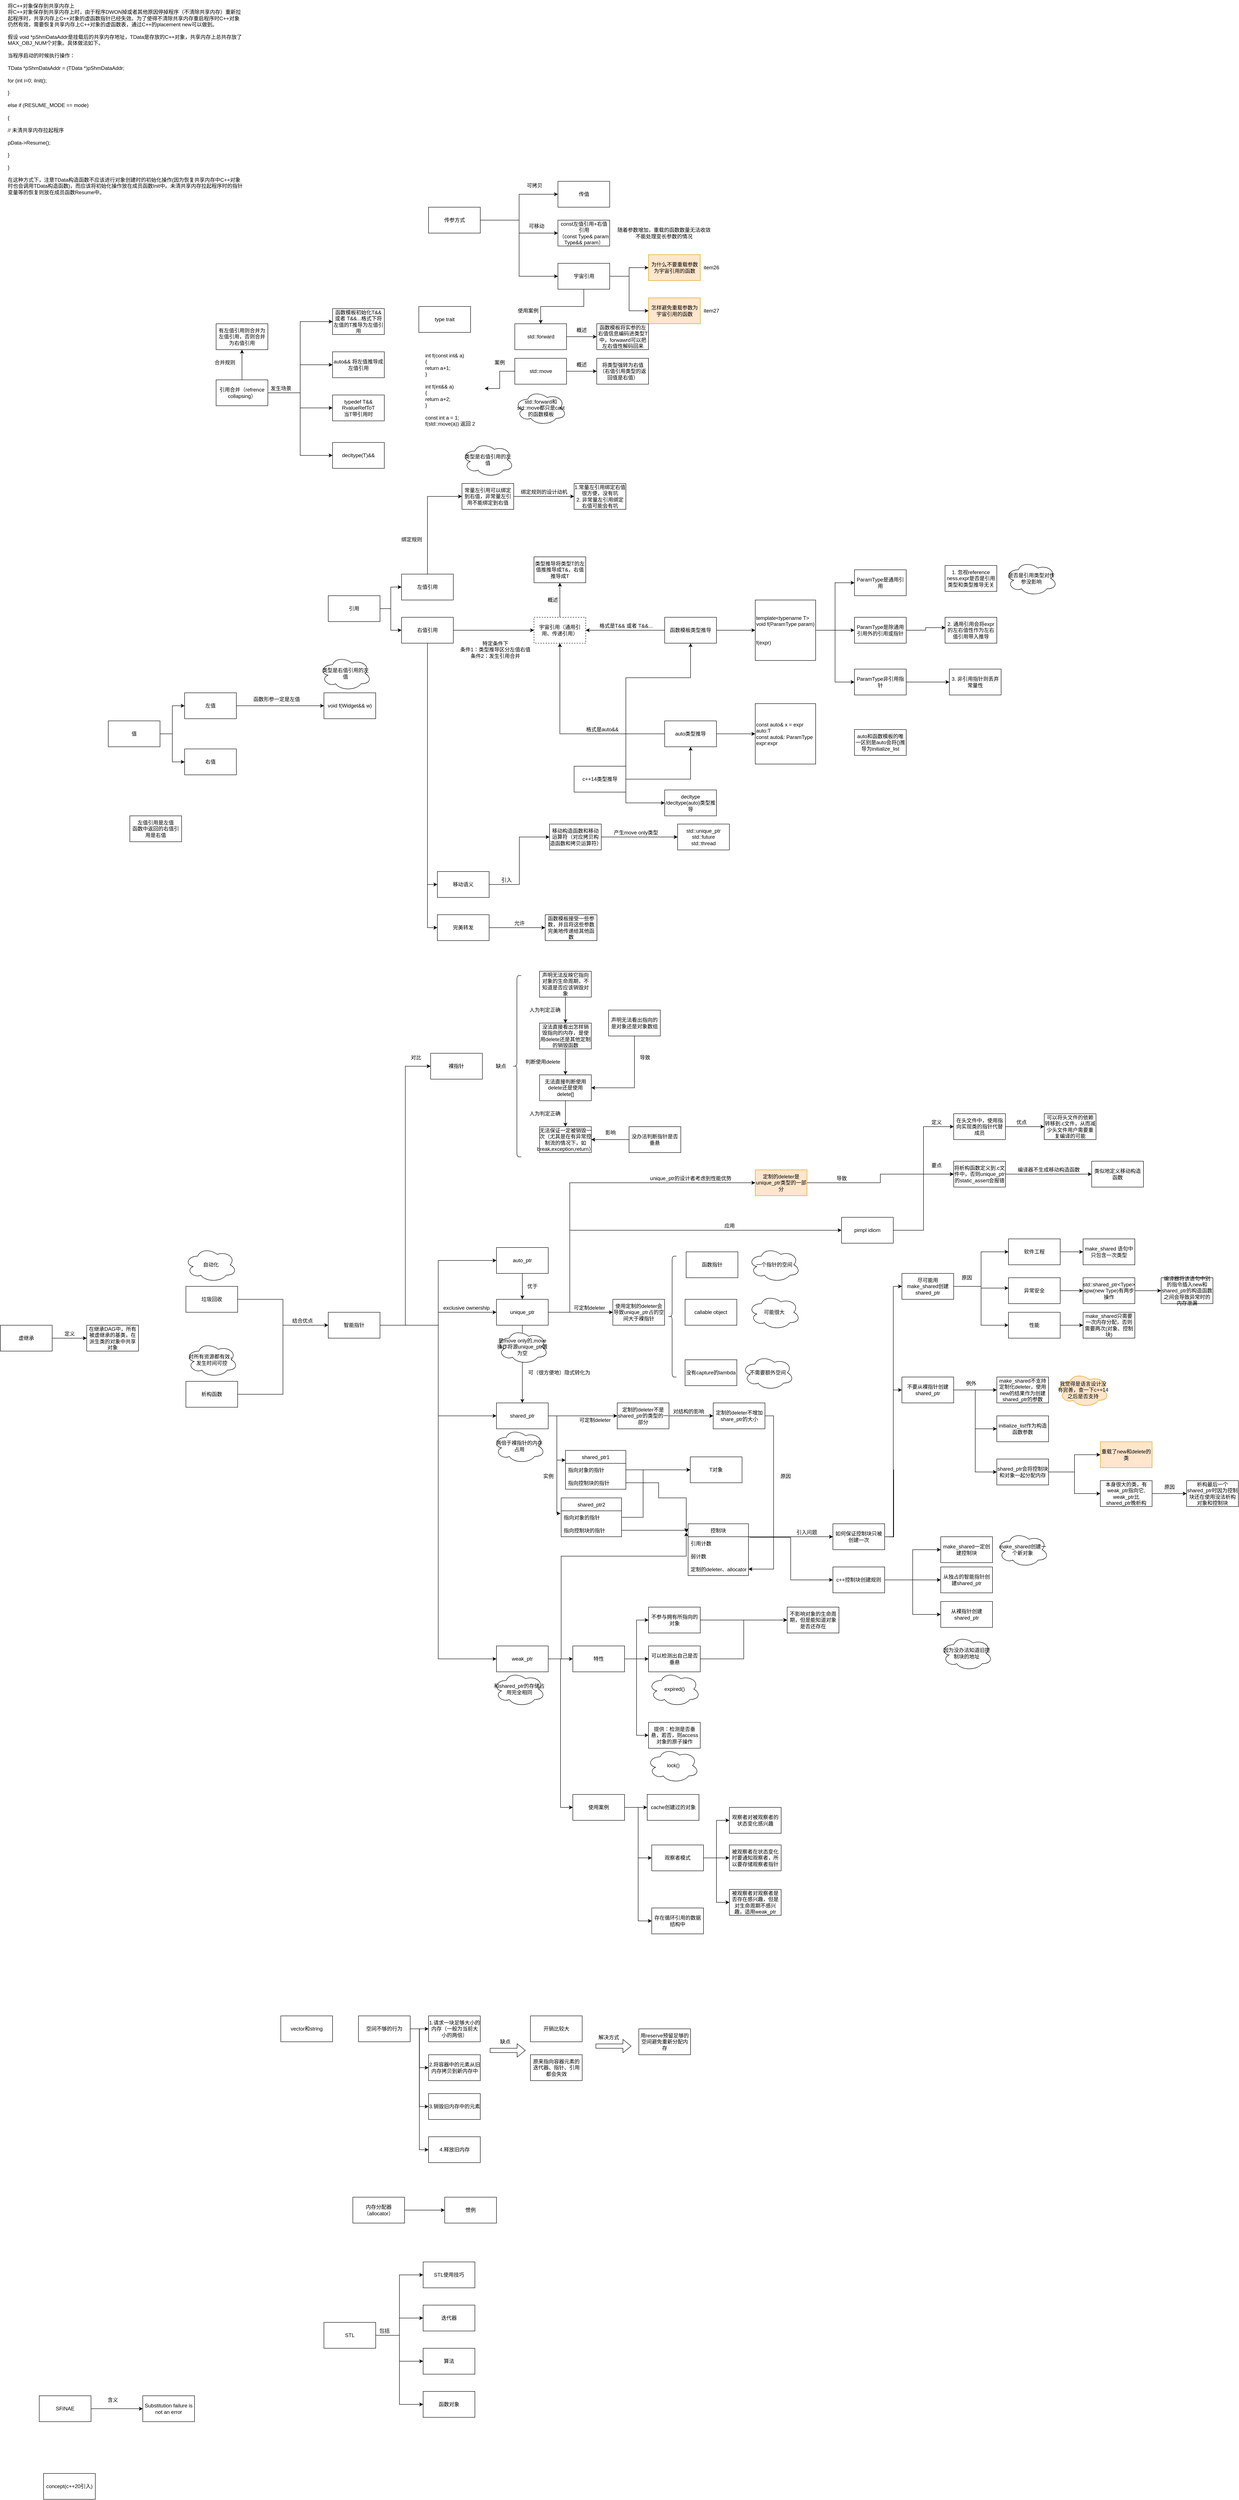 <mxfile version="18.1.1" type="github">
  <diagram id="OPUGuVJKlIoPCt-xv4Op" name="c++">
    <mxGraphModel dx="3076" dy="1931" grid="1" gridSize="10" guides="1" tooltips="1" connect="1" arrows="1" fold="1" page="1" pageScale="1" pageWidth="827" pageHeight="1169" math="0" shadow="0">
      <root>
        <mxCell id="0" />
        <mxCell id="1" parent="0" />
        <mxCell id="XOiMRAzDSWEchkISfKKq-11" style="edgeStyle=orthogonalEdgeStyle;rounded=0;orthogonalLoop=1;jettySize=auto;html=1;exitX=1;exitY=0.5;exitDx=0;exitDy=0;" parent="1" source="Bpbho1CVXNQYabQPxv-8-1" target="XOiMRAzDSWEchkISfKKq-2" edge="1">
          <mxGeometry relative="1" as="geometry" />
        </mxCell>
        <mxCell id="WuHR0r5tEEKMtNBvD81C-3" style="edgeStyle=orthogonalEdgeStyle;rounded=0;orthogonalLoop=1;jettySize=auto;html=1;exitX=0;exitY=0.5;exitDx=0;exitDy=0;" parent="1" source="Bpbho1CVXNQYabQPxv-8-1" target="WuHR0r5tEEKMtNBvD81C-2" edge="1">
          <mxGeometry relative="1" as="geometry" />
        </mxCell>
        <mxCell id="Bpbho1CVXNQYabQPxv-8-1" value="函数模板类型推导" style="rounded=0;whiteSpace=wrap;html=1;" parent="1" vertex="1">
          <mxGeometry x="10" y="420" width="120" height="60" as="geometry" />
        </mxCell>
        <mxCell id="XOiMRAzDSWEchkISfKKq-12" style="edgeStyle=orthogonalEdgeStyle;rounded=0;orthogonalLoop=1;jettySize=auto;html=1;" parent="1" source="Bpbho1CVXNQYabQPxv-8-2" target="XOiMRAzDSWEchkISfKKq-9" edge="1">
          <mxGeometry relative="1" as="geometry" />
        </mxCell>
        <mxCell id="WuHR0r5tEEKMtNBvD81C-4" style="edgeStyle=orthogonalEdgeStyle;rounded=0;orthogonalLoop=1;jettySize=auto;html=1;exitX=0;exitY=0.5;exitDx=0;exitDy=0;entryX=0.5;entryY=1;entryDx=0;entryDy=0;" parent="1" source="Bpbho1CVXNQYabQPxv-8-2" target="WuHR0r5tEEKMtNBvD81C-2" edge="1">
          <mxGeometry relative="1" as="geometry" />
        </mxCell>
        <mxCell id="Bpbho1CVXNQYabQPxv-8-2" value="auto类型推导" style="rounded=0;whiteSpace=wrap;html=1;" parent="1" vertex="1">
          <mxGeometry x="10" y="660" width="120" height="60" as="geometry" />
        </mxCell>
        <mxCell id="Bpbho1CVXNQYabQPxv-8-3" value="decltype&lt;br&gt;/decltype(auto)类型推导" style="rounded=0;whiteSpace=wrap;html=1;" parent="1" vertex="1">
          <mxGeometry x="10" y="820" width="120" height="60" as="geometry" />
        </mxCell>
        <mxCell id="XOiMRAzDSWEchkISfKKq-14" style="edgeStyle=orthogonalEdgeStyle;rounded=0;orthogonalLoop=1;jettySize=auto;html=1;exitX=1;exitY=0.5;exitDx=0;exitDy=0;entryX=0;entryY=0.5;entryDx=0;entryDy=0;" parent="1" source="XOiMRAzDSWEchkISfKKq-2" target="XOiMRAzDSWEchkISfKKq-3" edge="1">
          <mxGeometry relative="1" as="geometry" />
        </mxCell>
        <mxCell id="XOiMRAzDSWEchkISfKKq-15" style="edgeStyle=orthogonalEdgeStyle;rounded=0;orthogonalLoop=1;jettySize=auto;html=1;exitX=1;exitY=0.5;exitDx=0;exitDy=0;entryX=0;entryY=0.5;entryDx=0;entryDy=0;" parent="1" source="XOiMRAzDSWEchkISfKKq-2" target="XOiMRAzDSWEchkISfKKq-4" edge="1">
          <mxGeometry relative="1" as="geometry" />
        </mxCell>
        <mxCell id="XOiMRAzDSWEchkISfKKq-16" style="edgeStyle=orthogonalEdgeStyle;rounded=0;orthogonalLoop=1;jettySize=auto;html=1;exitX=1;exitY=0.5;exitDx=0;exitDy=0;entryX=0;entryY=0.5;entryDx=0;entryDy=0;" parent="1" source="XOiMRAzDSWEchkISfKKq-2" target="XOiMRAzDSWEchkISfKKq-5" edge="1">
          <mxGeometry relative="1" as="geometry" />
        </mxCell>
        <mxCell id="XOiMRAzDSWEchkISfKKq-2" value="&lt;div style=&quot;&quot;&gt;&lt;span style=&quot;background-color: initial;&quot;&gt;template&amp;lt;typename T&amp;gt;&lt;/span&gt;&lt;br&gt;&lt;/div&gt;&lt;div style=&quot;&quot;&gt;&lt;span style=&quot;background-color: initial;&quot;&gt;void f(ParamType param)&lt;/span&gt;&lt;/div&gt;&lt;div style=&quot;&quot;&gt;&lt;br&gt;&lt;/div&gt;&lt;div style=&quot;&quot;&gt;&lt;br&gt;&lt;/div&gt;&lt;div style=&quot;&quot;&gt;&lt;span style=&quot;background-color: initial;&quot;&gt;f(expr)&lt;/span&gt;&lt;/div&gt;" style="whiteSpace=wrap;html=1;aspect=fixed;align=left;" parent="1" vertex="1">
          <mxGeometry x="220" y="380" width="140" height="140" as="geometry" />
        </mxCell>
        <mxCell id="XOiMRAzDSWEchkISfKKq-3" value="&lt;span style=&quot;text-align: justify;&quot;&gt;ParamType&lt;/span&gt;是通用引用" style="rounded=0;whiteSpace=wrap;html=1;" parent="1" vertex="1">
          <mxGeometry x="450" y="310" width="120" height="60" as="geometry" />
        </mxCell>
        <mxCell id="XOiMRAzDSWEchkISfKKq-19" style="edgeStyle=orthogonalEdgeStyle;rounded=0;orthogonalLoop=1;jettySize=auto;html=1;exitX=1;exitY=0.5;exitDx=0;exitDy=0;entryX=0.008;entryY=0.4;entryDx=0;entryDy=0;entryPerimeter=0;" parent="1" source="XOiMRAzDSWEchkISfKKq-4" target="XOiMRAzDSWEchkISfKKq-7" edge="1">
          <mxGeometry relative="1" as="geometry" />
        </mxCell>
        <mxCell id="XOiMRAzDSWEchkISfKKq-4" value="&lt;span style=&quot;text-align: justify;&quot;&gt;ParamType是除通用引用外的引用或指针&lt;/span&gt;" style="rounded=0;whiteSpace=wrap;html=1;" parent="1" vertex="1">
          <mxGeometry x="450" y="420" width="120" height="60" as="geometry" />
        </mxCell>
        <mxCell id="XOiMRAzDSWEchkISfKKq-18" style="edgeStyle=orthogonalEdgeStyle;rounded=0;orthogonalLoop=1;jettySize=auto;html=1;exitX=1;exitY=0.5;exitDx=0;exitDy=0;entryX=0;entryY=0.5;entryDx=0;entryDy=0;" parent="1" source="XOiMRAzDSWEchkISfKKq-5" target="XOiMRAzDSWEchkISfKKq-8" edge="1">
          <mxGeometry relative="1" as="geometry" />
        </mxCell>
        <mxCell id="XOiMRAzDSWEchkISfKKq-5" value="&lt;span style=&quot;text-align: justify;&quot;&gt;ParamType非引用指针&lt;/span&gt;" style="rounded=0;whiteSpace=wrap;html=1;" parent="1" vertex="1">
          <mxGeometry x="450" y="540" width="120" height="60" as="geometry" />
        </mxCell>
        <mxCell id="XOiMRAzDSWEchkISfKKq-6" value="1. 忽视reference ness,expr是否是引用类型和类型推导无关" style="rounded=0;whiteSpace=wrap;html=1;" parent="1" vertex="1">
          <mxGeometry x="660" y="300" width="120" height="60" as="geometry" />
        </mxCell>
        <mxCell id="XOiMRAzDSWEchkISfKKq-7" value="2. 通用引用会将expr的左右值性作为左右值引用带入推导" style="rounded=0;whiteSpace=wrap;html=1;" parent="1" vertex="1">
          <mxGeometry x="660" y="420" width="120" height="60" as="geometry" />
        </mxCell>
        <mxCell id="XOiMRAzDSWEchkISfKKq-8" value="3. 非引用指针则丢弃常量性" style="rounded=0;whiteSpace=wrap;html=1;" parent="1" vertex="1">
          <mxGeometry x="670" y="540" width="120" height="60" as="geometry" />
        </mxCell>
        <mxCell id="XOiMRAzDSWEchkISfKKq-9" value="&lt;div style=&quot;&quot;&gt;const auto&amp;amp; x = expr&lt;br&gt;auto:T&lt;br&gt;const auto&amp;amp;: ParamType&lt;br&gt;expr:expr&lt;/div&gt;" style="whiteSpace=wrap;html=1;aspect=fixed;align=left;" parent="1" vertex="1">
          <mxGeometry x="220" y="620" width="140" height="140" as="geometry" />
        </mxCell>
        <mxCell id="XOiMRAzDSWEchkISfKKq-10" value="&lt;span style=&quot;text-align: justify;&quot;&gt;auto和函数模板的唯一区别是auto会将{}推导为initialize_list&lt;/span&gt;" style="rounded=0;whiteSpace=wrap;html=1;" parent="1" vertex="1">
          <mxGeometry x="450" y="680" width="120" height="60" as="geometry" />
        </mxCell>
        <mxCell id="XOiMRAzDSWEchkISfKKq-13" style="edgeStyle=orthogonalEdgeStyle;rounded=0;orthogonalLoop=1;jettySize=auto;html=1;exitX=0.5;exitY=1;exitDx=0;exitDy=0;" parent="1" source="Bpbho1CVXNQYabQPxv-8-1" target="Bpbho1CVXNQYabQPxv-8-1" edge="1">
          <mxGeometry relative="1" as="geometry" />
        </mxCell>
        <mxCell id="XOiMRAzDSWEchkISfKKq-17" value="是否是引用类型对传参没影响" style="ellipse;shape=cloud;whiteSpace=wrap;html=1;" parent="1" vertex="1">
          <mxGeometry x="800" y="290" width="120" height="80" as="geometry" />
        </mxCell>
        <mxCell id="m3bp-IvcXnZNKY8HZiOJ-6" style="edgeStyle=orthogonalEdgeStyle;rounded=0;orthogonalLoop=1;jettySize=auto;html=1;exitX=0.5;exitY=0;exitDx=0;exitDy=0;entryX=0.5;entryY=1;entryDx=0;entryDy=0;" parent="1" source="WuHR0r5tEEKMtNBvD81C-2" target="m3bp-IvcXnZNKY8HZiOJ-5" edge="1">
          <mxGeometry relative="1" as="geometry" />
        </mxCell>
        <mxCell id="WuHR0r5tEEKMtNBvD81C-2" value="宇宙引用（通用引用、传递引用）" style="rounded=0;whiteSpace=wrap;html=1;dashed=1;" parent="1" vertex="1">
          <mxGeometry x="-293" y="420" width="120" height="60" as="geometry" />
        </mxCell>
        <mxCell id="WuHR0r5tEEKMtNBvD81C-10" style="edgeStyle=orthogonalEdgeStyle;rounded=0;orthogonalLoop=1;jettySize=auto;html=1;exitX=1;exitY=0.5;exitDx=0;exitDy=0;entryX=0;entryY=0.5;entryDx=0;entryDy=0;" parent="1" source="WuHR0r5tEEKMtNBvD81C-8" target="WuHR0r5tEEKMtNBvD81C-2" edge="1">
          <mxGeometry relative="1" as="geometry" />
        </mxCell>
        <mxCell id="m3bp-IvcXnZNKY8HZiOJ-48" style="edgeStyle=orthogonalEdgeStyle;rounded=0;orthogonalLoop=1;jettySize=auto;html=1;exitX=0.5;exitY=1;exitDx=0;exitDy=0;entryX=0;entryY=0.5;entryDx=0;entryDy=0;" parent="1" source="WuHR0r5tEEKMtNBvD81C-8" target="m3bp-IvcXnZNKY8HZiOJ-36" edge="1">
          <mxGeometry relative="1" as="geometry" />
        </mxCell>
        <mxCell id="m3bp-IvcXnZNKY8HZiOJ-49" style="edgeStyle=orthogonalEdgeStyle;rounded=0;orthogonalLoop=1;jettySize=auto;html=1;exitX=0.5;exitY=1;exitDx=0;exitDy=0;entryX=0;entryY=0.5;entryDx=0;entryDy=0;" parent="1" source="WuHR0r5tEEKMtNBvD81C-8" target="m3bp-IvcXnZNKY8HZiOJ-37" edge="1">
          <mxGeometry relative="1" as="geometry" />
        </mxCell>
        <mxCell id="WuHR0r5tEEKMtNBvD81C-8" value="右值引用" style="rounded=0;whiteSpace=wrap;html=1;" parent="1" vertex="1">
          <mxGeometry x="-600" y="420" width="120" height="60" as="geometry" />
        </mxCell>
        <mxCell id="yQ8UnmBoRICfsAfrpyem-21" style="edgeStyle=orthogonalEdgeStyle;rounded=0;orthogonalLoop=1;jettySize=auto;html=1;exitX=0.5;exitY=0;exitDx=0;exitDy=0;entryX=0;entryY=0.5;entryDx=0;entryDy=0;" parent="1" source="WuHR0r5tEEKMtNBvD81C-9" target="yQ8UnmBoRICfsAfrpyem-20" edge="1">
          <mxGeometry relative="1" as="geometry" />
        </mxCell>
        <mxCell id="WuHR0r5tEEKMtNBvD81C-9" value="左值引用" style="rounded=0;whiteSpace=wrap;html=1;" parent="1" vertex="1">
          <mxGeometry x="-600" y="320" width="120" height="60" as="geometry" />
        </mxCell>
        <mxCell id="WuHR0r5tEEKMtNBvD81C-12" style="edgeStyle=orthogonalEdgeStyle;rounded=0;orthogonalLoop=1;jettySize=auto;html=1;exitX=1;exitY=0.5;exitDx=0;exitDy=0;entryX=0;entryY=0.5;entryDx=0;entryDy=0;" parent="1" source="WuHR0r5tEEKMtNBvD81C-11" target="WuHR0r5tEEKMtNBvD81C-9" edge="1">
          <mxGeometry relative="1" as="geometry" />
        </mxCell>
        <mxCell id="WuHR0r5tEEKMtNBvD81C-13" style="edgeStyle=orthogonalEdgeStyle;rounded=0;orthogonalLoop=1;jettySize=auto;html=1;exitX=1;exitY=0.5;exitDx=0;exitDy=0;entryX=0;entryY=0.5;entryDx=0;entryDy=0;" parent="1" source="WuHR0r5tEEKMtNBvD81C-11" target="WuHR0r5tEEKMtNBvD81C-8" edge="1">
          <mxGeometry relative="1" as="geometry" />
        </mxCell>
        <mxCell id="WuHR0r5tEEKMtNBvD81C-11" value="引用" style="rounded=0;whiteSpace=wrap;html=1;" parent="1" vertex="1">
          <mxGeometry x="-770" y="370" width="120" height="60" as="geometry" />
        </mxCell>
        <mxCell id="WuHR0r5tEEKMtNBvD81C-14" value="格式是T&amp;amp;&amp;amp; 或者 T&amp;amp;&amp;amp;..." style="text;html=1;align=center;verticalAlign=middle;resizable=0;points=[];autosize=1;strokeColor=none;fillColor=none;" parent="1" vertex="1">
          <mxGeometry x="-150" y="430" width="140" height="20" as="geometry" />
        </mxCell>
        <mxCell id="WuHR0r5tEEKMtNBvD81C-15" value="格式是auto&amp;amp;&amp;amp;" style="text;html=1;align=center;verticalAlign=middle;resizable=0;points=[];autosize=1;strokeColor=none;fillColor=none;" parent="1" vertex="1">
          <mxGeometry x="-180" y="670" width="90" height="20" as="geometry" />
        </mxCell>
        <mxCell id="WuHR0r5tEEKMtNBvD81C-17" style="edgeStyle=orthogonalEdgeStyle;rounded=0;orthogonalLoop=1;jettySize=auto;html=1;exitX=1;exitY=0.5;exitDx=0;exitDy=0;entryX=0;entryY=0.5;entryDx=0;entryDy=0;" parent="1" source="WuHR0r5tEEKMtNBvD81C-16" target="Bpbho1CVXNQYabQPxv-8-3" edge="1">
          <mxGeometry relative="1" as="geometry">
            <Array as="points">
              <mxPoint x="-80" y="850" />
            </Array>
          </mxGeometry>
        </mxCell>
        <mxCell id="WuHR0r5tEEKMtNBvD81C-18" style="edgeStyle=orthogonalEdgeStyle;rounded=0;orthogonalLoop=1;jettySize=auto;html=1;exitX=1;exitY=0.5;exitDx=0;exitDy=0;entryX=0.5;entryY=1;entryDx=0;entryDy=0;" parent="1" source="WuHR0r5tEEKMtNBvD81C-16" target="Bpbho1CVXNQYabQPxv-8-2" edge="1">
          <mxGeometry relative="1" as="geometry" />
        </mxCell>
        <mxCell id="WuHR0r5tEEKMtNBvD81C-19" style="edgeStyle=orthogonalEdgeStyle;rounded=0;orthogonalLoop=1;jettySize=auto;html=1;exitX=1;exitY=0.5;exitDx=0;exitDy=0;entryX=0.5;entryY=1;entryDx=0;entryDy=0;" parent="1" source="WuHR0r5tEEKMtNBvD81C-16" target="Bpbho1CVXNQYabQPxv-8-1" edge="1">
          <mxGeometry relative="1" as="geometry">
            <Array as="points">
              <mxPoint x="-80" y="560" />
              <mxPoint x="70" y="560" />
            </Array>
          </mxGeometry>
        </mxCell>
        <mxCell id="WuHR0r5tEEKMtNBvD81C-16" value="&lt;span style=&quot;&quot;&gt;c++14类型推导&lt;/span&gt;" style="rounded=0;whiteSpace=wrap;html=1;" parent="1" vertex="1">
          <mxGeometry x="-200" y="765" width="120" height="60" as="geometry" />
        </mxCell>
        <mxCell id="WuHR0r5tEEKMtNBvD81C-22" style="edgeStyle=orthogonalEdgeStyle;rounded=0;orthogonalLoop=1;jettySize=auto;html=1;exitX=1;exitY=0.5;exitDx=0;exitDy=0;entryX=0;entryY=0.5;entryDx=0;entryDy=0;" parent="1" source="WuHR0r5tEEKMtNBvD81C-20" target="WuHR0r5tEEKMtNBvD81C-21" edge="1">
          <mxGeometry relative="1" as="geometry" />
        </mxCell>
        <mxCell id="WuHR0r5tEEKMtNBvD81C-25" style="edgeStyle=orthogonalEdgeStyle;rounded=0;orthogonalLoop=1;jettySize=auto;html=1;exitX=1;exitY=0.5;exitDx=0;exitDy=0;entryX=0;entryY=0.5;entryDx=0;entryDy=0;" parent="1" source="WuHR0r5tEEKMtNBvD81C-20" target="WuHR0r5tEEKMtNBvD81C-24" edge="1">
          <mxGeometry relative="1" as="geometry" />
        </mxCell>
        <mxCell id="WuHR0r5tEEKMtNBvD81C-27" style="edgeStyle=orthogonalEdgeStyle;rounded=0;orthogonalLoop=1;jettySize=auto;html=1;exitX=1;exitY=0.5;exitDx=0;exitDy=0;entryX=0;entryY=0.5;entryDx=0;entryDy=0;" parent="1" source="WuHR0r5tEEKMtNBvD81C-20" target="WuHR0r5tEEKMtNBvD81C-26" edge="1">
          <mxGeometry relative="1" as="geometry" />
        </mxCell>
        <mxCell id="WuHR0r5tEEKMtNBvD81C-20" value="传参方式" style="rounded=0;whiteSpace=wrap;html=1;" parent="1" vertex="1">
          <mxGeometry x="-537.5" y="-530" width="120" height="60" as="geometry" />
        </mxCell>
        <mxCell id="WuHR0r5tEEKMtNBvD81C-21" value="传值" style="rounded=0;whiteSpace=wrap;html=1;" parent="1" vertex="1">
          <mxGeometry x="-237.5" y="-590" width="120" height="60" as="geometry" />
        </mxCell>
        <mxCell id="WuHR0r5tEEKMtNBvD81C-23" value="可拷贝" style="text;html=1;align=center;verticalAlign=middle;resizable=0;points=[];autosize=1;strokeColor=none;fillColor=none;" parent="1" vertex="1">
          <mxGeometry x="-317.5" y="-590" width="50" height="20" as="geometry" />
        </mxCell>
        <mxCell id="WuHR0r5tEEKMtNBvD81C-24" value="const左值引用+右值引用&lt;br&gt;（const Type&amp;amp; param&lt;br&gt;Type&amp;amp;&amp;amp; param）" style="rounded=0;whiteSpace=wrap;html=1;" parent="1" vertex="1">
          <mxGeometry x="-237.5" y="-500" width="120" height="60" as="geometry" />
        </mxCell>
        <mxCell id="WuHR0r5tEEKMtNBvD81C-31" style="edgeStyle=orthogonalEdgeStyle;rounded=0;orthogonalLoop=1;jettySize=auto;html=1;exitX=1;exitY=0.5;exitDx=0;exitDy=0;entryX=0;entryY=0.5;entryDx=0;entryDy=0;" parent="1" source="WuHR0r5tEEKMtNBvD81C-26" target="WuHR0r5tEEKMtNBvD81C-30" edge="1">
          <mxGeometry relative="1" as="geometry" />
        </mxCell>
        <mxCell id="WuHR0r5tEEKMtNBvD81C-33" style="edgeStyle=orthogonalEdgeStyle;rounded=0;orthogonalLoop=1;jettySize=auto;html=1;exitX=1;exitY=0.5;exitDx=0;exitDy=0;entryX=0;entryY=0.5;entryDx=0;entryDy=0;" parent="1" source="WuHR0r5tEEKMtNBvD81C-26" target="WuHR0r5tEEKMtNBvD81C-32" edge="1">
          <mxGeometry relative="1" as="geometry" />
        </mxCell>
        <mxCell id="m3bp-IvcXnZNKY8HZiOJ-11" style="edgeStyle=orthogonalEdgeStyle;rounded=0;orthogonalLoop=1;jettySize=auto;html=1;exitX=0.5;exitY=1;exitDx=0;exitDy=0;" parent="1" source="WuHR0r5tEEKMtNBvD81C-26" target="m3bp-IvcXnZNKY8HZiOJ-10" edge="1">
          <mxGeometry relative="1" as="geometry" />
        </mxCell>
        <mxCell id="WuHR0r5tEEKMtNBvD81C-26" value="宇宙引用" style="rounded=0;whiteSpace=wrap;html=1;" parent="1" vertex="1">
          <mxGeometry x="-237.5" y="-400" width="120" height="60" as="geometry" />
        </mxCell>
        <mxCell id="WuHR0r5tEEKMtNBvD81C-28" value="可移动" style="text;whiteSpace=wrap;html=1;" parent="1" vertex="1">
          <mxGeometry x="-307.5" y="-500" width="60" height="30" as="geometry" />
        </mxCell>
        <mxCell id="WuHR0r5tEEKMtNBvD81C-29" value="随着参数增加，重载的函数数量无法收敛&lt;br&gt;不能处理变长参数的情况" style="text;html=1;align=center;verticalAlign=middle;resizable=0;points=[];autosize=1;strokeColor=none;fillColor=none;" parent="1" vertex="1">
          <mxGeometry x="-107.5" y="-485" width="230" height="30" as="geometry" />
        </mxCell>
        <mxCell id="WuHR0r5tEEKMtNBvD81C-30" value="为什么不要重载参数为宇宙引用的函数" style="rounded=0;whiteSpace=wrap;html=1;fillColor=#ffe6cc;strokeColor=#d79b00;" parent="1" vertex="1">
          <mxGeometry x="-27.5" y="-420" width="120" height="60" as="geometry" />
        </mxCell>
        <mxCell id="WuHR0r5tEEKMtNBvD81C-32" value="怎样避免重载参数为宇宙引用的函数" style="rounded=0;whiteSpace=wrap;html=1;fillColor=#ffe6cc;strokeColor=#d79b00;" parent="1" vertex="1">
          <mxGeometry x="-27.5" y="-320" width="120" height="60" as="geometry" />
        </mxCell>
        <mxCell id="WuHR0r5tEEKMtNBvD81C-34" value="item27" style="text;html=1;align=center;verticalAlign=middle;resizable=0;points=[];autosize=1;strokeColor=none;fillColor=none;" parent="1" vertex="1">
          <mxGeometry x="92.5" y="-300" width="50" height="20" as="geometry" />
        </mxCell>
        <mxCell id="WuHR0r5tEEKMtNBvD81C-35" value="item26" style="text;html=1;align=center;verticalAlign=middle;resizable=0;points=[];autosize=1;strokeColor=none;fillColor=none;" parent="1" vertex="1">
          <mxGeometry x="92.5" y="-400" width="50" height="20" as="geometry" />
        </mxCell>
        <mxCell id="m3bp-IvcXnZNKY8HZiOJ-22" style="edgeStyle=orthogonalEdgeStyle;rounded=0;orthogonalLoop=1;jettySize=auto;html=1;exitX=0.5;exitY=0;exitDx=0;exitDy=0;entryX=0.5;entryY=1;entryDx=0;entryDy=0;" parent="1" source="WuHR0r5tEEKMtNBvD81C-37" target="m3bp-IvcXnZNKY8HZiOJ-13" edge="1">
          <mxGeometry relative="1" as="geometry" />
        </mxCell>
        <mxCell id="m3bp-IvcXnZNKY8HZiOJ-27" style="edgeStyle=orthogonalEdgeStyle;rounded=0;orthogonalLoop=1;jettySize=auto;html=1;exitX=1;exitY=0.5;exitDx=0;exitDy=0;entryX=0;entryY=0.5;entryDx=0;entryDy=0;" parent="1" source="WuHR0r5tEEKMtNBvD81C-37" target="m3bp-IvcXnZNKY8HZiOJ-23" edge="1">
          <mxGeometry relative="1" as="geometry" />
        </mxCell>
        <mxCell id="m3bp-IvcXnZNKY8HZiOJ-28" style="edgeStyle=orthogonalEdgeStyle;rounded=0;orthogonalLoop=1;jettySize=auto;html=1;exitX=1;exitY=0.5;exitDx=0;exitDy=0;entryX=0;entryY=0.5;entryDx=0;entryDy=0;" parent="1" source="WuHR0r5tEEKMtNBvD81C-37" target="m3bp-IvcXnZNKY8HZiOJ-24" edge="1">
          <mxGeometry relative="1" as="geometry" />
        </mxCell>
        <mxCell id="m3bp-IvcXnZNKY8HZiOJ-29" style="edgeStyle=orthogonalEdgeStyle;rounded=0;orthogonalLoop=1;jettySize=auto;html=1;exitX=1;exitY=0.5;exitDx=0;exitDy=0;" parent="1" source="WuHR0r5tEEKMtNBvD81C-37" target="m3bp-IvcXnZNKY8HZiOJ-25" edge="1">
          <mxGeometry relative="1" as="geometry" />
        </mxCell>
        <mxCell id="m3bp-IvcXnZNKY8HZiOJ-30" style="edgeStyle=orthogonalEdgeStyle;rounded=0;orthogonalLoop=1;jettySize=auto;html=1;exitX=1;exitY=0.5;exitDx=0;exitDy=0;entryX=0;entryY=0.5;entryDx=0;entryDy=0;" parent="1" source="WuHR0r5tEEKMtNBvD81C-37" target="m3bp-IvcXnZNKY8HZiOJ-26" edge="1">
          <mxGeometry relative="1" as="geometry" />
        </mxCell>
        <mxCell id="WuHR0r5tEEKMtNBvD81C-37" value="&lt;span style=&quot;&quot;&gt;引用合并（refrence collapsing）&lt;/span&gt;" style="rounded=0;whiteSpace=wrap;html=1;" parent="1" vertex="1">
          <mxGeometry x="-1030" y="-130" width="120" height="60" as="geometry" />
        </mxCell>
        <mxCell id="m3bp-IvcXnZNKY8HZiOJ-5" value="&lt;span style=&quot;&quot;&gt;类型推导将类型T的左值推推导成T&amp;amp;，右值推导成T&lt;/span&gt;&lt;br style=&quot;&quot;&gt;" style="rounded=0;whiteSpace=wrap;html=1;" parent="1" vertex="1">
          <mxGeometry x="-293" y="280" width="120" height="60" as="geometry" />
        </mxCell>
        <mxCell id="m3bp-IvcXnZNKY8HZiOJ-7" value="概述" style="text;html=1;align=center;verticalAlign=middle;resizable=0;points=[];autosize=1;strokeColor=none;fillColor=none;" parent="1" vertex="1">
          <mxGeometry x="-270" y="370" width="40" height="20" as="geometry" />
        </mxCell>
        <mxCell id="m3bp-IvcXnZNKY8HZiOJ-8" value="特定条件下&lt;br&gt;条件1：类型推导区分左值右值&lt;br&gt;条件2：发生引用合并" style="text;html=1;align=center;verticalAlign=middle;resizable=0;points=[];autosize=1;strokeColor=none;fillColor=none;" parent="1" vertex="1">
          <mxGeometry x="-473" y="470" width="180" height="50" as="geometry" />
        </mxCell>
        <mxCell id="yQ8UnmBoRICfsAfrpyem-15" style="edgeStyle=orthogonalEdgeStyle;rounded=0;orthogonalLoop=1;jettySize=auto;html=1;exitX=1;exitY=0.5;exitDx=0;exitDy=0;entryX=0;entryY=0.5;entryDx=0;entryDy=0;" parent="1" source="m3bp-IvcXnZNKY8HZiOJ-10" target="yQ8UnmBoRICfsAfrpyem-14" edge="1">
          <mxGeometry relative="1" as="geometry" />
        </mxCell>
        <mxCell id="m3bp-IvcXnZNKY8HZiOJ-10" value="std::forward" style="rounded=0;whiteSpace=wrap;html=1;" parent="1" vertex="1">
          <mxGeometry x="-337.5" y="-260" width="120" height="60" as="geometry" />
        </mxCell>
        <mxCell id="m3bp-IvcXnZNKY8HZiOJ-12" value="使用案例" style="text;html=1;align=center;verticalAlign=middle;resizable=0;points=[];autosize=1;strokeColor=none;fillColor=none;" parent="1" vertex="1">
          <mxGeometry x="-337.5" y="-300" width="60" height="20" as="geometry" />
        </mxCell>
        <mxCell id="m3bp-IvcXnZNKY8HZiOJ-13" value="有左值引用则合并为左值引用，否则合并为右值引用" style="rounded=0;whiteSpace=wrap;html=1;" parent="1" vertex="1">
          <mxGeometry x="-1030" y="-260" width="120" height="60" as="geometry" />
        </mxCell>
        <mxCell id="m3bp-IvcXnZNKY8HZiOJ-15" value="合并规则" style="text;html=1;align=center;verticalAlign=middle;resizable=0;points=[];autosize=1;strokeColor=none;fillColor=none;" parent="1" vertex="1">
          <mxGeometry x="-1040" y="-180" width="60" height="20" as="geometry" />
        </mxCell>
        <mxCell id="yQ8UnmBoRICfsAfrpyem-12" style="edgeStyle=orthogonalEdgeStyle;rounded=0;orthogonalLoop=1;jettySize=auto;html=1;exitX=1;exitY=0.5;exitDx=0;exitDy=0;" parent="1" source="m3bp-IvcXnZNKY8HZiOJ-16" target="yQ8UnmBoRICfsAfrpyem-9" edge="1">
          <mxGeometry relative="1" as="geometry" />
        </mxCell>
        <mxCell id="yQ8UnmBoRICfsAfrpyem-16" style="edgeStyle=orthogonalEdgeStyle;rounded=0;orthogonalLoop=1;jettySize=auto;html=1;exitX=0;exitY=0.5;exitDx=0;exitDy=0;" parent="1" source="m3bp-IvcXnZNKY8HZiOJ-16" target="yQ8UnmBoRICfsAfrpyem-13" edge="1">
          <mxGeometry relative="1" as="geometry">
            <mxPoint x="-380" y="-150" as="targetPoint" />
          </mxGeometry>
        </mxCell>
        <mxCell id="m3bp-IvcXnZNKY8HZiOJ-16" value="std::move" style="rounded=0;whiteSpace=wrap;html=1;" parent="1" vertex="1">
          <mxGeometry x="-337.5" y="-180" width="120" height="60" as="geometry" />
        </mxCell>
        <mxCell id="m3bp-IvcXnZNKY8HZiOJ-21" value="左值引用是左值&lt;br&gt;函数中返回的右值引用是右值" style="rounded=0;whiteSpace=wrap;html=1;" parent="1" vertex="1">
          <mxGeometry x="-1230" y="880" width="120" height="60" as="geometry" />
        </mxCell>
        <mxCell id="m3bp-IvcXnZNKY8HZiOJ-23" value="函数模板初始化&lt;span style=&quot;&quot;&gt;T&amp;amp;&amp;amp; 或者 T&amp;amp;&amp;amp;...格式下将左值的T推导为左值引用&lt;/span&gt;" style="rounded=0;whiteSpace=wrap;html=1;" parent="1" vertex="1">
          <mxGeometry x="-760" y="-295" width="120" height="60" as="geometry" />
        </mxCell>
        <mxCell id="m3bp-IvcXnZNKY8HZiOJ-24" value="auto&amp;amp;&amp;amp; 将左值推导成左值引用" style="rounded=0;whiteSpace=wrap;html=1;" parent="1" vertex="1">
          <mxGeometry x="-760" y="-195" width="120" height="60" as="geometry" />
        </mxCell>
        <mxCell id="m3bp-IvcXnZNKY8HZiOJ-25" value="typedef T&amp;amp;&amp;amp; RvalueRefToT&lt;br&gt;当T带引用时" style="rounded=0;whiteSpace=wrap;html=1;" parent="1" vertex="1">
          <mxGeometry x="-760" y="-95" width="120" height="60" as="geometry" />
        </mxCell>
        <mxCell id="m3bp-IvcXnZNKY8HZiOJ-26" value="decltype(T)&amp;amp;&amp;amp;" style="rounded=0;whiteSpace=wrap;html=1;" parent="1" vertex="1">
          <mxGeometry x="-760" y="15" width="120" height="60" as="geometry" />
        </mxCell>
        <mxCell id="m3bp-IvcXnZNKY8HZiOJ-31" value="发生场景" style="text;html=1;align=center;verticalAlign=middle;resizable=0;points=[];autosize=1;strokeColor=none;fillColor=none;" parent="1" vertex="1">
          <mxGeometry x="-910" y="-120" width="60" height="20" as="geometry" />
        </mxCell>
        <mxCell id="D_7xWSGTbG8qMXm1kdTH-134" style="edgeStyle=orthogonalEdgeStyle;rounded=0;orthogonalLoop=1;jettySize=auto;html=1;exitX=1;exitY=0.5;exitDx=0;exitDy=0;entryX=0;entryY=0.5;entryDx=0;entryDy=0;" parent="1" source="m3bp-IvcXnZNKY8HZiOJ-33" target="m3bp-IvcXnZNKY8HZiOJ-34" edge="1">
          <mxGeometry relative="1" as="geometry" />
        </mxCell>
        <mxCell id="D_7xWSGTbG8qMXm1kdTH-135" style="edgeStyle=orthogonalEdgeStyle;rounded=0;orthogonalLoop=1;jettySize=auto;html=1;exitX=1;exitY=0.5;exitDx=0;exitDy=0;entryX=0;entryY=0.5;entryDx=0;entryDy=0;" parent="1" source="m3bp-IvcXnZNKY8HZiOJ-33" target="m3bp-IvcXnZNKY8HZiOJ-35" edge="1">
          <mxGeometry relative="1" as="geometry" />
        </mxCell>
        <mxCell id="m3bp-IvcXnZNKY8HZiOJ-33" value="值" style="rounded=0;whiteSpace=wrap;html=1;" parent="1" vertex="1">
          <mxGeometry x="-1280" y="660" width="120" height="60" as="geometry" />
        </mxCell>
        <mxCell id="yQ8UnmBoRICfsAfrpyem-2" style="edgeStyle=orthogonalEdgeStyle;rounded=0;orthogonalLoop=1;jettySize=auto;html=1;exitX=1;exitY=0.5;exitDx=0;exitDy=0;entryX=0;entryY=0.5;entryDx=0;entryDy=0;" parent="1" source="m3bp-IvcXnZNKY8HZiOJ-34" target="yQ8UnmBoRICfsAfrpyem-1" edge="1">
          <mxGeometry relative="1" as="geometry" />
        </mxCell>
        <mxCell id="m3bp-IvcXnZNKY8HZiOJ-34" value="左值" style="rounded=0;whiteSpace=wrap;html=1;" parent="1" vertex="1">
          <mxGeometry x="-1103" y="595" width="120" height="60" as="geometry" />
        </mxCell>
        <mxCell id="m3bp-IvcXnZNKY8HZiOJ-35" value="右值" style="rounded=0;whiteSpace=wrap;html=1;" parent="1" vertex="1">
          <mxGeometry x="-1103" y="725" width="120" height="60" as="geometry" />
        </mxCell>
        <mxCell id="m3bp-IvcXnZNKY8HZiOJ-39" style="edgeStyle=orthogonalEdgeStyle;rounded=0;orthogonalLoop=1;jettySize=auto;html=1;exitX=1;exitY=0.5;exitDx=0;exitDy=0;entryX=0;entryY=0.5;entryDx=0;entryDy=0;" parent="1" source="m3bp-IvcXnZNKY8HZiOJ-36" target="m3bp-IvcXnZNKY8HZiOJ-38" edge="1">
          <mxGeometry relative="1" as="geometry" />
        </mxCell>
        <mxCell id="m3bp-IvcXnZNKY8HZiOJ-36" value="移动语义" style="rounded=0;whiteSpace=wrap;html=1;" parent="1" vertex="1">
          <mxGeometry x="-517" y="1009" width="120" height="60" as="geometry" />
        </mxCell>
        <mxCell id="m3bp-IvcXnZNKY8HZiOJ-46" style="edgeStyle=orthogonalEdgeStyle;rounded=0;orthogonalLoop=1;jettySize=auto;html=1;exitX=1;exitY=0.5;exitDx=0;exitDy=0;entryX=0;entryY=0.5;entryDx=0;entryDy=0;" parent="1" source="m3bp-IvcXnZNKY8HZiOJ-37" target="m3bp-IvcXnZNKY8HZiOJ-45" edge="1">
          <mxGeometry relative="1" as="geometry" />
        </mxCell>
        <mxCell id="m3bp-IvcXnZNKY8HZiOJ-37" value="完美转发" style="rounded=0;whiteSpace=wrap;html=1;" parent="1" vertex="1">
          <mxGeometry x="-517" y="1109" width="120" height="60" as="geometry" />
        </mxCell>
        <mxCell id="m3bp-IvcXnZNKY8HZiOJ-41" style="edgeStyle=orthogonalEdgeStyle;rounded=0;orthogonalLoop=1;jettySize=auto;html=1;exitX=1;exitY=0.5;exitDx=0;exitDy=0;entryX=0;entryY=0.5;entryDx=0;entryDy=0;" parent="1" source="m3bp-IvcXnZNKY8HZiOJ-38" target="m3bp-IvcXnZNKY8HZiOJ-40" edge="1">
          <mxGeometry relative="1" as="geometry" />
        </mxCell>
        <mxCell id="m3bp-IvcXnZNKY8HZiOJ-38" value="移动构造函数和移动运算符（对应拷贝构造函数和拷贝运算符）" style="rounded=0;whiteSpace=wrap;html=1;" parent="1" vertex="1">
          <mxGeometry x="-257" y="899" width="120" height="60" as="geometry" />
        </mxCell>
        <mxCell id="m3bp-IvcXnZNKY8HZiOJ-40" value="std::unique_ptr&lt;br&gt;std::future&lt;br&gt;std::thread" style="rounded=0;whiteSpace=wrap;html=1;" parent="1" vertex="1">
          <mxGeometry x="40" y="899" width="120" height="60" as="geometry" />
        </mxCell>
        <mxCell id="m3bp-IvcXnZNKY8HZiOJ-42" value="引入" style="text;html=1;align=center;verticalAlign=middle;resizable=0;points=[];autosize=1;strokeColor=none;fillColor=none;" parent="1" vertex="1">
          <mxGeometry x="-377" y="1019" width="40" height="20" as="geometry" />
        </mxCell>
        <mxCell id="m3bp-IvcXnZNKY8HZiOJ-43" value="产生move only类型" style="text;html=1;align=center;verticalAlign=middle;resizable=0;points=[];autosize=1;strokeColor=none;fillColor=none;" parent="1" vertex="1">
          <mxGeometry x="-117" y="909" width="120" height="20" as="geometry" />
        </mxCell>
        <mxCell id="m3bp-IvcXnZNKY8HZiOJ-45" value="函数模板接受一些参数，并且将这些参数完美地传递给其他函数" style="rounded=0;whiteSpace=wrap;html=1;" parent="1" vertex="1">
          <mxGeometry x="-267" y="1109" width="120" height="60" as="geometry" />
        </mxCell>
        <mxCell id="m3bp-IvcXnZNKY8HZiOJ-47" value="允许" style="text;html=1;align=center;verticalAlign=middle;resizable=0;points=[];autosize=1;strokeColor=none;fillColor=none;" parent="1" vertex="1">
          <mxGeometry x="-347" y="1119" width="40" height="20" as="geometry" />
        </mxCell>
        <mxCell id="yQ8UnmBoRICfsAfrpyem-1" value="void f(Widget&amp;amp;&amp;amp; w)" style="rounded=0;whiteSpace=wrap;html=1;" parent="1" vertex="1">
          <mxGeometry x="-780" y="595" width="120" height="60" as="geometry" />
        </mxCell>
        <mxCell id="yQ8UnmBoRICfsAfrpyem-3" value="函数形参一定是左值" style="text;html=1;align=center;verticalAlign=middle;resizable=0;points=[];autosize=1;strokeColor=none;fillColor=none;" parent="1" vertex="1">
          <mxGeometry x="-950" y="600" width="120" height="20" as="geometry" />
        </mxCell>
        <mxCell id="yQ8UnmBoRICfsAfrpyem-5" value="&lt;span style=&quot;&quot;&gt;类型是右值引用的左值&lt;/span&gt;" style="ellipse;shape=cloud;whiteSpace=wrap;html=1;" parent="1" vertex="1">
          <mxGeometry x="-790" y="510" width="120" height="80" as="geometry" />
        </mxCell>
        <mxCell id="yQ8UnmBoRICfsAfrpyem-7" value="&lt;span style=&quot;&quot;&gt;std::forward和std::move都只是cast的函数模板&lt;/span&gt;" style="ellipse;shape=cloud;whiteSpace=wrap;html=1;" parent="1" vertex="1">
          <mxGeometry x="-337.5" y="-105" width="120" height="80" as="geometry" />
        </mxCell>
        <mxCell id="yQ8UnmBoRICfsAfrpyem-8" value="type trait" style="rounded=0;whiteSpace=wrap;html=1;" parent="1" vertex="1">
          <mxGeometry x="-560" y="-300" width="120" height="60" as="geometry" />
        </mxCell>
        <mxCell id="yQ8UnmBoRICfsAfrpyem-9" value="将类型强转为右值（右值引用类型的返回值是右值）" style="rounded=0;whiteSpace=wrap;html=1;" parent="1" vertex="1">
          <mxGeometry x="-147.5" y="-180" width="120" height="60" as="geometry" />
        </mxCell>
        <mxCell id="yQ8UnmBoRICfsAfrpyem-13" value="int f(const int&amp;amp; a)&lt;br&gt;    {&lt;br&gt;return a+1;&lt;br&gt;    }&lt;br&gt;&lt;br&gt;    int f(int&amp;amp;&amp;amp; a)&lt;br&gt;    {&lt;br&gt;        return a+2;&lt;br&gt;    }&lt;br&gt;&lt;br&gt;const int a = 1;&lt;br&gt;f(std::move(a)) 返回 2" style="text;whiteSpace=wrap;html=1;" parent="1" vertex="1">
          <mxGeometry x="-547.5" y="-200" width="140" height="180" as="geometry" />
        </mxCell>
        <mxCell id="yQ8UnmBoRICfsAfrpyem-14" value="函数模板将实参的左右值信息编码进类型T中，forwawrd可以把左右值性解码回来" style="rounded=0;whiteSpace=wrap;html=1;" parent="1" vertex="1">
          <mxGeometry x="-147.5" y="-260" width="120" height="60" as="geometry" />
        </mxCell>
        <mxCell id="yQ8UnmBoRICfsAfrpyem-17" value="案例" style="text;html=1;align=center;verticalAlign=middle;resizable=0;points=[];autosize=1;strokeColor=none;fillColor=none;" parent="1" vertex="1">
          <mxGeometry x="-393" y="-180" width="40" height="20" as="geometry" />
        </mxCell>
        <mxCell id="yQ8UnmBoRICfsAfrpyem-18" value="概述" style="text;html=1;align=center;verticalAlign=middle;resizable=0;points=[];autosize=1;strokeColor=none;fillColor=none;" parent="1" vertex="1">
          <mxGeometry x="-203" y="-175" width="40" height="20" as="geometry" />
        </mxCell>
        <mxCell id="yQ8UnmBoRICfsAfrpyem-19" value="概述" style="text;html=1;align=center;verticalAlign=middle;resizable=0;points=[];autosize=1;strokeColor=none;fillColor=none;" parent="1" vertex="1">
          <mxGeometry x="-203" y="-255" width="40" height="20" as="geometry" />
        </mxCell>
        <mxCell id="yQ8UnmBoRICfsAfrpyem-26" style="edgeStyle=orthogonalEdgeStyle;rounded=0;orthogonalLoop=1;jettySize=auto;html=1;exitX=1;exitY=0.5;exitDx=0;exitDy=0;entryX=0;entryY=0.5;entryDx=0;entryDy=0;" parent="1" source="yQ8UnmBoRICfsAfrpyem-20" target="yQ8UnmBoRICfsAfrpyem-23" edge="1">
          <mxGeometry relative="1" as="geometry" />
        </mxCell>
        <mxCell id="yQ8UnmBoRICfsAfrpyem-20" value="&lt;span style=&quot;&quot;&gt;常量左引用可以绑定到右值，非常量左引用不能绑定到右值&lt;/span&gt;" style="rounded=0;whiteSpace=wrap;html=1;" parent="1" vertex="1">
          <mxGeometry x="-460" y="110" width="120" height="60" as="geometry" />
        </mxCell>
        <mxCell id="yQ8UnmBoRICfsAfrpyem-22" value="绑定规则" style="text;html=1;align=center;verticalAlign=middle;resizable=0;points=[];autosize=1;strokeColor=none;fillColor=none;" parent="1" vertex="1">
          <mxGeometry x="-607.5" y="230" width="60" height="20" as="geometry" />
        </mxCell>
        <mxCell id="yQ8UnmBoRICfsAfrpyem-23" value="1.常量左引用绑定右值很方便，没有坑&lt;br&gt;2. 非常量左引用绑定右值可能会有坑" style="rounded=0;whiteSpace=wrap;html=1;" parent="1" vertex="1">
          <mxGeometry x="-200" y="110" width="120" height="60" as="geometry" />
        </mxCell>
        <mxCell id="yQ8UnmBoRICfsAfrpyem-25" value="绑定规则的设计动机" style="text;html=1;align=center;verticalAlign=middle;resizable=0;points=[];autosize=1;strokeColor=none;fillColor=none;" parent="1" vertex="1">
          <mxGeometry x="-330" y="120" width="120" height="20" as="geometry" />
        </mxCell>
        <mxCell id="yQ8UnmBoRICfsAfrpyem-27" value="&lt;span style=&quot;&quot;&gt;类型是右值引用的左值&lt;/span&gt;" style="ellipse;shape=cloud;whiteSpace=wrap;html=1;" parent="1" vertex="1">
          <mxGeometry x="-460" y="15" width="120" height="80" as="geometry" />
        </mxCell>
        <mxCell id="XzLQBKeTJrF8Z5Bt5rwe-2" value="裸指针" style="rounded=0;whiteSpace=wrap;html=1;" parent="1" vertex="1">
          <mxGeometry x="-532.63" y="1430" width="120" height="60" as="geometry" />
        </mxCell>
        <mxCell id="XzLQBKeTJrF8Z5Bt5rwe-31" style="edgeStyle=orthogonalEdgeStyle;rounded=0;orthogonalLoop=1;jettySize=auto;html=1;exitX=1;exitY=0.5;exitDx=0;exitDy=0;entryX=0;entryY=0.5;entryDx=0;entryDy=0;" parent="1" source="XzLQBKeTJrF8Z5Bt5rwe-3" target="XzLQBKeTJrF8Z5Bt5rwe-26" edge="1">
          <mxGeometry relative="1" as="geometry" />
        </mxCell>
        <mxCell id="XzLQBKeTJrF8Z5Bt5rwe-32" style="edgeStyle=orthogonalEdgeStyle;rounded=0;orthogonalLoop=1;jettySize=auto;html=1;exitX=1;exitY=0.5;exitDx=0;exitDy=0;entryX=0;entryY=0.5;entryDx=0;entryDy=0;" parent="1" source="XzLQBKeTJrF8Z5Bt5rwe-3" target="XzLQBKeTJrF8Z5Bt5rwe-27" edge="1">
          <mxGeometry relative="1" as="geometry" />
        </mxCell>
        <mxCell id="XzLQBKeTJrF8Z5Bt5rwe-33" style="edgeStyle=orthogonalEdgeStyle;rounded=0;orthogonalLoop=1;jettySize=auto;html=1;exitX=1;exitY=0.5;exitDx=0;exitDy=0;entryX=0;entryY=0.5;entryDx=0;entryDy=0;" parent="1" source="XzLQBKeTJrF8Z5Bt5rwe-3" target="XzLQBKeTJrF8Z5Bt5rwe-28" edge="1">
          <mxGeometry relative="1" as="geometry" />
        </mxCell>
        <mxCell id="XzLQBKeTJrF8Z5Bt5rwe-34" style="edgeStyle=orthogonalEdgeStyle;rounded=0;orthogonalLoop=1;jettySize=auto;html=1;exitX=1;exitY=0.5;exitDx=0;exitDy=0;entryX=0;entryY=0.5;entryDx=0;entryDy=0;" parent="1" source="XzLQBKeTJrF8Z5Bt5rwe-3" target="XzLQBKeTJrF8Z5Bt5rwe-29" edge="1">
          <mxGeometry relative="1" as="geometry" />
        </mxCell>
        <mxCell id="D_7xWSGTbG8qMXm1kdTH-132" style="edgeStyle=orthogonalEdgeStyle;rounded=0;orthogonalLoop=1;jettySize=auto;html=1;exitX=1;exitY=0.5;exitDx=0;exitDy=0;entryX=0;entryY=0.5;entryDx=0;entryDy=0;" parent="1" source="XzLQBKeTJrF8Z5Bt5rwe-3" target="XzLQBKeTJrF8Z5Bt5rwe-2" edge="1">
          <mxGeometry relative="1" as="geometry" />
        </mxCell>
        <mxCell id="XzLQBKeTJrF8Z5Bt5rwe-3" value="智能指针" style="rounded=0;whiteSpace=wrap;html=1;" parent="1" vertex="1">
          <mxGeometry x="-770" y="2030" width="120" height="60" as="geometry" />
        </mxCell>
        <mxCell id="XzLQBKeTJrF8Z5Bt5rwe-13" style="edgeStyle=orthogonalEdgeStyle;rounded=0;orthogonalLoop=1;jettySize=auto;html=1;exitX=0.5;exitY=1;exitDx=0;exitDy=0;entryX=1;entryY=0.5;entryDx=0;entryDy=0;" parent="1" source="XzLQBKeTJrF8Z5Bt5rwe-5" target="XzLQBKeTJrF8Z5Bt5rwe-8" edge="1">
          <mxGeometry relative="1" as="geometry" />
        </mxCell>
        <mxCell id="XzLQBKeTJrF8Z5Bt5rwe-5" value="声明无法看出指向的是对象还是对象数组" style="rounded=0;whiteSpace=wrap;html=1;" parent="1" vertex="1">
          <mxGeometry x="-120.13" y="1330" width="120" height="60" as="geometry" />
        </mxCell>
        <mxCell id="XzLQBKeTJrF8Z5Bt5rwe-9" style="edgeStyle=orthogonalEdgeStyle;rounded=0;orthogonalLoop=1;jettySize=auto;html=1;exitX=0.5;exitY=1;exitDx=0;exitDy=0;entryX=0.5;entryY=0;entryDx=0;entryDy=0;" parent="1" source="XzLQBKeTJrF8Z5Bt5rwe-6" target="XzLQBKeTJrF8Z5Bt5rwe-7" edge="1">
          <mxGeometry relative="1" as="geometry" />
        </mxCell>
        <mxCell id="XzLQBKeTJrF8Z5Bt5rwe-6" value="声明无法反映它指向对象的生命周期，不知道是否应该销毁对象" style="rounded=0;whiteSpace=wrap;html=1;" parent="1" vertex="1">
          <mxGeometry x="-280.13" y="1240" width="120" height="60" as="geometry" />
        </mxCell>
        <mxCell id="XzLQBKeTJrF8Z5Bt5rwe-11" style="edgeStyle=orthogonalEdgeStyle;rounded=0;orthogonalLoop=1;jettySize=auto;html=1;exitX=0.5;exitY=1;exitDx=0;exitDy=0;entryX=0.5;entryY=0;entryDx=0;entryDy=0;" parent="1" source="XzLQBKeTJrF8Z5Bt5rwe-7" target="XzLQBKeTJrF8Z5Bt5rwe-8" edge="1">
          <mxGeometry relative="1" as="geometry" />
        </mxCell>
        <mxCell id="XzLQBKeTJrF8Z5Bt5rwe-7" value="没法直接看出怎样销毁指向的内存，是使用delete还是其他定制的销毁函数" style="rounded=0;whiteSpace=wrap;html=1;" parent="1" vertex="1">
          <mxGeometry x="-280.13" y="1360" width="120" height="60" as="geometry" />
        </mxCell>
        <mxCell id="XzLQBKeTJrF8Z5Bt5rwe-16" style="edgeStyle=orthogonalEdgeStyle;rounded=0;orthogonalLoop=1;jettySize=auto;html=1;exitX=0.5;exitY=1;exitDx=0;exitDy=0;" parent="1" source="XzLQBKeTJrF8Z5Bt5rwe-8" target="XzLQBKeTJrF8Z5Bt5rwe-15" edge="1">
          <mxGeometry relative="1" as="geometry" />
        </mxCell>
        <mxCell id="XzLQBKeTJrF8Z5Bt5rwe-8" value="无法直接判断使用delete还是使用delete[]" style="rounded=0;whiteSpace=wrap;html=1;" parent="1" vertex="1">
          <mxGeometry x="-280.13" y="1480" width="120" height="60" as="geometry" />
        </mxCell>
        <mxCell id="XzLQBKeTJrF8Z5Bt5rwe-10" value="人为判定正确" style="text;html=1;align=center;verticalAlign=middle;resizable=0;points=[];autosize=1;strokeColor=none;fillColor=none;" parent="1" vertex="1">
          <mxGeometry x="-312.63" y="1320" width="90" height="20" as="geometry" />
        </mxCell>
        <mxCell id="XzLQBKeTJrF8Z5Bt5rwe-12" value="判断使用delete" style="text;html=1;align=center;verticalAlign=middle;resizable=0;points=[];autosize=1;strokeColor=none;fillColor=none;" parent="1" vertex="1">
          <mxGeometry x="-322.63" y="1440" width="100" height="20" as="geometry" />
        </mxCell>
        <mxCell id="XzLQBKeTJrF8Z5Bt5rwe-14" value="导致" style="text;html=1;align=center;verticalAlign=middle;resizable=0;points=[];autosize=1;strokeColor=none;fillColor=none;" parent="1" vertex="1">
          <mxGeometry x="-55.63" y="1430" width="40" height="20" as="geometry" />
        </mxCell>
        <mxCell id="XzLQBKeTJrF8Z5Bt5rwe-15" value="无法保证一定被销毁一次（尤其是在有异常控制流的情况下，如break,exception,return）" style="rounded=0;whiteSpace=wrap;html=1;" parent="1" vertex="1">
          <mxGeometry x="-280.13" y="1600" width="120" height="60" as="geometry" />
        </mxCell>
        <mxCell id="XzLQBKeTJrF8Z5Bt5rwe-17" value="人为判定正确" style="text;html=1;align=center;verticalAlign=middle;resizable=0;points=[];autosize=1;strokeColor=none;fillColor=none;" parent="1" vertex="1">
          <mxGeometry x="-312.63" y="1560" width="90" height="20" as="geometry" />
        </mxCell>
        <mxCell id="XzLQBKeTJrF8Z5Bt5rwe-21" style="edgeStyle=orthogonalEdgeStyle;rounded=0;orthogonalLoop=1;jettySize=auto;html=1;exitX=0;exitY=0.5;exitDx=0;exitDy=0;entryX=1;entryY=0.5;entryDx=0;entryDy=0;" parent="1" source="XzLQBKeTJrF8Z5Bt5rwe-20" target="XzLQBKeTJrF8Z5Bt5rwe-15" edge="1">
          <mxGeometry relative="1" as="geometry" />
        </mxCell>
        <mxCell id="XzLQBKeTJrF8Z5Bt5rwe-20" value="没办法判断指针是否垂悬" style="rounded=0;whiteSpace=wrap;html=1;" parent="1" vertex="1">
          <mxGeometry x="-72.63" y="1600" width="120" height="60" as="geometry" />
        </mxCell>
        <mxCell id="XzLQBKeTJrF8Z5Bt5rwe-22" value="影响" style="text;html=1;align=center;verticalAlign=middle;resizable=0;points=[];autosize=1;strokeColor=none;fillColor=none;" parent="1" vertex="1">
          <mxGeometry x="-135.63" y="1604" width="40" height="20" as="geometry" />
        </mxCell>
        <mxCell id="XzLQBKeTJrF8Z5Bt5rwe-25" value="缺点" style="text;html=1;align=center;verticalAlign=middle;resizable=0;points=[];autosize=1;strokeColor=none;fillColor=none;" parent="1" vertex="1">
          <mxGeometry x="-390.13" y="1450" width="40" height="20" as="geometry" />
        </mxCell>
        <mxCell id="XzLQBKeTJrF8Z5Bt5rwe-38" style="edgeStyle=orthogonalEdgeStyle;rounded=0;orthogonalLoop=1;jettySize=auto;html=1;exitX=0.5;exitY=1;exitDx=0;exitDy=0;" parent="1" source="XzLQBKeTJrF8Z5Bt5rwe-26" target="XzLQBKeTJrF8Z5Bt5rwe-27" edge="1">
          <mxGeometry relative="1" as="geometry" />
        </mxCell>
        <mxCell id="XzLQBKeTJrF8Z5Bt5rwe-26" value="auto_ptr" style="rounded=0;whiteSpace=wrap;html=1;" parent="1" vertex="1">
          <mxGeometry x="-380" y="1880" width="120" height="60" as="geometry" />
        </mxCell>
        <mxCell id="XzLQBKeTJrF8Z5Bt5rwe-58" style="edgeStyle=orthogonalEdgeStyle;rounded=0;orthogonalLoop=1;jettySize=auto;html=1;exitX=0.5;exitY=1;exitDx=0;exitDy=0;entryX=0.5;entryY=0;entryDx=0;entryDy=0;" parent="1" source="XzLQBKeTJrF8Z5Bt5rwe-27" target="XzLQBKeTJrF8Z5Bt5rwe-28" edge="1">
          <mxGeometry relative="1" as="geometry" />
        </mxCell>
        <mxCell id="D_7xWSGTbG8qMXm1kdTH-152" style="edgeStyle=orthogonalEdgeStyle;rounded=0;orthogonalLoop=1;jettySize=auto;html=1;exitX=1;exitY=0.5;exitDx=0;exitDy=0;entryX=0;entryY=0.5;entryDx=0;entryDy=0;" parent="1" source="XzLQBKeTJrF8Z5Bt5rwe-27" target="D_7xWSGTbG8qMXm1kdTH-144" edge="1">
          <mxGeometry relative="1" as="geometry">
            <Array as="points">
              <mxPoint x="-210" y="2030" />
              <mxPoint x="-210" y="1840" />
            </Array>
          </mxGeometry>
        </mxCell>
        <mxCell id="D_7xWSGTbG8qMXm1kdTH-166" style="edgeStyle=orthogonalEdgeStyle;rounded=0;orthogonalLoop=1;jettySize=auto;html=1;exitX=1;exitY=0.5;exitDx=0;exitDy=0;entryX=0;entryY=0.5;entryDx=0;entryDy=0;" parent="1" source="XzLQBKeTJrF8Z5Bt5rwe-27" target="D_7xWSGTbG8qMXm1kdTH-165" edge="1">
          <mxGeometry relative="1" as="geometry">
            <Array as="points">
              <mxPoint x="-210" y="2030" />
              <mxPoint x="-210" y="1730" />
            </Array>
          </mxGeometry>
        </mxCell>
        <mxCell id="XzLQBKeTJrF8Z5Bt5rwe-27" value="unique_ptr" style="rounded=0;whiteSpace=wrap;html=1;" parent="1" vertex="1">
          <mxGeometry x="-380" y="2000" width="120" height="60" as="geometry" />
        </mxCell>
        <mxCell id="B7_kebNxeHdtV8KWOShU-16" style="edgeStyle=orthogonalEdgeStyle;rounded=0;orthogonalLoop=1;jettySize=auto;html=1;exitX=1;exitY=0.5;exitDx=0;exitDy=0;entryX=0;entryY=0.5;entryDx=0;entryDy=0;" parent="1" source="XzLQBKeTJrF8Z5Bt5rwe-28" target="B7_kebNxeHdtV8KWOShU-14" edge="1">
          <mxGeometry relative="1" as="geometry" />
        </mxCell>
        <mxCell id="D_7xWSGTbG8qMXm1kdTH-20" style="edgeStyle=orthogonalEdgeStyle;rounded=0;orthogonalLoop=1;jettySize=auto;html=1;exitX=1;exitY=0.5;exitDx=0;exitDy=0;entryX=0;entryY=0.25;entryDx=0;entryDy=0;" parent="1" source="XzLQBKeTJrF8Z5Bt5rwe-28" target="D_7xWSGTbG8qMXm1kdTH-14" edge="1">
          <mxGeometry relative="1" as="geometry" />
        </mxCell>
        <mxCell id="D_7xWSGTbG8qMXm1kdTH-30" style="edgeStyle=orthogonalEdgeStyle;rounded=0;orthogonalLoop=1;jettySize=auto;html=1;exitX=1;exitY=0.5;exitDx=0;exitDy=0;entryX=-0.011;entryY=0.2;entryDx=0;entryDy=0;entryPerimeter=0;" parent="1" source="XzLQBKeTJrF8Z5Bt5rwe-28" target="D_7xWSGTbG8qMXm1kdTH-28" edge="1">
          <mxGeometry relative="1" as="geometry">
            <Array as="points">
              <mxPoint x="-240" y="2270" />
              <mxPoint x="-240" y="2496" />
            </Array>
          </mxGeometry>
        </mxCell>
        <mxCell id="XzLQBKeTJrF8Z5Bt5rwe-28" value="shared_ptr" style="rounded=0;whiteSpace=wrap;html=1;" parent="1" vertex="1">
          <mxGeometry x="-380" y="2240" width="120" height="60" as="geometry" />
        </mxCell>
        <mxCell id="D_7xWSGTbG8qMXm1kdTH-65" style="edgeStyle=orthogonalEdgeStyle;rounded=0;orthogonalLoop=1;jettySize=auto;html=1;exitX=1;exitY=0.5;exitDx=0;exitDy=0;" parent="1" source="XzLQBKeTJrF8Z5Bt5rwe-29" target="D_7xWSGTbG8qMXm1kdTH-64" edge="1">
          <mxGeometry relative="1" as="geometry" />
        </mxCell>
        <mxCell id="D_7xWSGTbG8qMXm1kdTH-70" style="edgeStyle=orthogonalEdgeStyle;rounded=0;orthogonalLoop=1;jettySize=auto;html=1;exitX=1;exitY=0.5;exitDx=0;exitDy=0;entryX=0;entryY=0.5;entryDx=0;entryDy=0;" parent="1" source="XzLQBKeTJrF8Z5Bt5rwe-29" target="D_7xWSGTbG8qMXm1kdTH-69" edge="1">
          <mxGeometry relative="1" as="geometry" />
        </mxCell>
        <mxCell id="D_7xWSGTbG8qMXm1kdTH-111" style="edgeStyle=orthogonalEdgeStyle;rounded=0;orthogonalLoop=1;jettySize=auto;html=1;exitX=1;exitY=0.5;exitDx=0;exitDy=0;" parent="1" source="XzLQBKeTJrF8Z5Bt5rwe-29" edge="1">
          <mxGeometry relative="1" as="geometry">
            <mxPoint x="60" y="2540" as="targetPoint" />
            <Array as="points">
              <mxPoint x="-230" y="2833" />
              <mxPoint x="-230" y="2595" />
            </Array>
          </mxGeometry>
        </mxCell>
        <mxCell id="XzLQBKeTJrF8Z5Bt5rwe-29" value="weak_ptr" style="rounded=0;whiteSpace=wrap;html=1;" parent="1" vertex="1">
          <mxGeometry x="-380" y="2803" width="120" height="60" as="geometry" />
        </mxCell>
        <mxCell id="XzLQBKeTJrF8Z5Bt5rwe-36" value="优于" style="text;html=1;align=center;verticalAlign=middle;resizable=0;points=[];autosize=1;strokeColor=none;fillColor=none;" parent="1" vertex="1">
          <mxGeometry x="-317.5" y="1960" width="40" height="20" as="geometry" />
        </mxCell>
        <mxCell id="XzLQBKeTJrF8Z5Bt5rwe-41" style="edgeStyle=orthogonalEdgeStyle;rounded=0;orthogonalLoop=1;jettySize=auto;html=1;exitX=1;exitY=0.5;exitDx=0;exitDy=0;entryX=0;entryY=0.5;entryDx=0;entryDy=0;" parent="1" source="XzLQBKeTJrF8Z5Bt5rwe-27" target="XzLQBKeTJrF8Z5Bt5rwe-44" edge="1">
          <mxGeometry relative="1" as="geometry">
            <mxPoint x="-50" y="2030" as="sourcePoint" />
            <mxPoint x="-210" y="2030" as="targetPoint" />
          </mxGeometry>
        </mxCell>
        <mxCell id="XzLQBKeTJrF8Z5Bt5rwe-44" value="使用定制的deleter会导致unique_ptr占的空间大于裸指针" style="rounded=0;whiteSpace=wrap;html=1;" parent="1" vertex="1">
          <mxGeometry x="-110.25" y="2000" width="120" height="60" as="geometry" />
        </mxCell>
        <mxCell id="XzLQBKeTJrF8Z5Bt5rwe-46" value="&lt;span style=&quot;&quot;&gt;exclusive ownership&lt;/span&gt;" style="text;html=1;align=center;verticalAlign=middle;resizable=0;points=[];autosize=1;strokeColor=none;fillColor=none;" parent="1" vertex="1">
          <mxGeometry x="-510" y="2010" width="120" height="20" as="geometry" />
        </mxCell>
        <mxCell id="XzLQBKeTJrF8Z5Bt5rwe-47" value="是move only的,move操作将源unique_ptr置为空" style="ellipse;shape=cloud;whiteSpace=wrap;html=1;" parent="1" vertex="1">
          <mxGeometry x="-380" y="2070" width="120" height="80" as="geometry" />
        </mxCell>
        <mxCell id="XzLQBKeTJrF8Z5Bt5rwe-48" value="可定制deleter" style="text;html=1;align=center;verticalAlign=middle;resizable=0;points=[];autosize=1;strokeColor=none;fillColor=none;" parent="1" vertex="1">
          <mxGeometry x="-210" y="2010" width="90" height="20" as="geometry" />
        </mxCell>
        <mxCell id="XzLQBKeTJrF8Z5Bt5rwe-49" value="函数指针" style="rounded=0;whiteSpace=wrap;html=1;" parent="1" vertex="1">
          <mxGeometry x="59.75" y="1890" width="120" height="60" as="geometry" />
        </mxCell>
        <mxCell id="XzLQBKeTJrF8Z5Bt5rwe-50" value="callable object" style="rounded=0;whiteSpace=wrap;html=1;" parent="1" vertex="1">
          <mxGeometry x="57.25" y="2000" width="120" height="60" as="geometry" />
        </mxCell>
        <mxCell id="XzLQBKeTJrF8Z5Bt5rwe-51" value="没有capture的lambda&lt;br&gt;" style="rounded=0;whiteSpace=wrap;html=1;" parent="1" vertex="1">
          <mxGeometry x="57.25" y="2140" width="120" height="60" as="geometry" />
        </mxCell>
        <mxCell id="XzLQBKeTJrF8Z5Bt5rwe-52" value="" style="shape=curlyBracket;whiteSpace=wrap;html=1;rounded=1;" parent="1" vertex="1">
          <mxGeometry x="17.25" y="1900" width="20" height="280" as="geometry" />
        </mxCell>
        <mxCell id="XzLQBKeTJrF8Z5Bt5rwe-53" value="" style="shape=curlyBracket;whiteSpace=wrap;html=1;rounded=1;" parent="1" vertex="1">
          <mxGeometry x="-342.63" y="1250" width="20" height="420" as="geometry" />
        </mxCell>
        <mxCell id="XzLQBKeTJrF8Z5Bt5rwe-54" value="不需要额外空间" style="ellipse;shape=cloud;whiteSpace=wrap;html=1;" parent="1" vertex="1">
          <mxGeometry x="189.38" y="2130" width="120" height="80" as="geometry" />
        </mxCell>
        <mxCell id="XzLQBKeTJrF8Z5Bt5rwe-55" value="一个指针的空间" style="ellipse;shape=cloud;whiteSpace=wrap;html=1;" parent="1" vertex="1">
          <mxGeometry x="204.25" y="1880" width="120" height="80" as="geometry" />
        </mxCell>
        <mxCell id="XzLQBKeTJrF8Z5Bt5rwe-56" value="可能很大" style="ellipse;shape=cloud;whiteSpace=wrap;html=1;" parent="1" vertex="1">
          <mxGeometry x="204.25" y="1990" width="120" height="80" as="geometry" />
        </mxCell>
        <mxCell id="XzLQBKeTJrF8Z5Bt5rwe-59" value="可（很方便地）隐式转化为" style="text;html=1;align=center;verticalAlign=middle;resizable=0;points=[];autosize=1;strokeColor=none;fillColor=none;" parent="1" vertex="1">
          <mxGeometry x="-315" y="2160" width="160" height="20" as="geometry" />
        </mxCell>
        <mxCell id="D_7xWSGTbG8qMXm1kdTH-129" style="edgeStyle=orthogonalEdgeStyle;rounded=0;orthogonalLoop=1;jettySize=auto;html=1;exitX=1;exitY=0.5;exitDx=0;exitDy=0;entryX=0;entryY=0.5;entryDx=0;entryDy=0;" parent="1" source="psaeY1RlJAv9MAsHN04e-1" target="XzLQBKeTJrF8Z5Bt5rwe-3" edge="1">
          <mxGeometry relative="1" as="geometry" />
        </mxCell>
        <mxCell id="psaeY1RlJAv9MAsHN04e-1" value="垃圾回收" style="rounded=0;whiteSpace=wrap;html=1;" parent="1" vertex="1">
          <mxGeometry x="-1100" y="1970" width="120" height="60" as="geometry" />
        </mxCell>
        <mxCell id="D_7xWSGTbG8qMXm1kdTH-130" style="edgeStyle=orthogonalEdgeStyle;rounded=0;orthogonalLoop=1;jettySize=auto;html=1;exitX=1;exitY=0.5;exitDx=0;exitDy=0;entryX=0;entryY=0.5;entryDx=0;entryDy=0;" parent="1" source="psaeY1RlJAv9MAsHN04e-2" target="XzLQBKeTJrF8Z5Bt5rwe-3" edge="1">
          <mxGeometry relative="1" as="geometry" />
        </mxCell>
        <mxCell id="psaeY1RlJAv9MAsHN04e-2" value="析构函数" style="rounded=0;whiteSpace=wrap;html=1;" parent="1" vertex="1">
          <mxGeometry x="-1100" y="2190" width="120" height="60" as="geometry" />
        </mxCell>
        <mxCell id="psaeY1RlJAv9MAsHN04e-3" value="自动化" style="ellipse;shape=cloud;whiteSpace=wrap;html=1;" parent="1" vertex="1">
          <mxGeometry x="-1102.5" y="1880" width="120" height="80" as="geometry" />
        </mxCell>
        <mxCell id="psaeY1RlJAv9MAsHN04e-4" value="对所有资源都有效，发生时间可控" style="ellipse;shape=cloud;whiteSpace=wrap;html=1;" parent="1" vertex="1">
          <mxGeometry x="-1100" y="2100" width="120" height="80" as="geometry" />
        </mxCell>
        <mxCell id="B7_kebNxeHdtV8KWOShU-9" value="两倍于裸指针的内存占用" style="ellipse;shape=cloud;whiteSpace=wrap;html=1;" parent="1" vertex="1">
          <mxGeometry x="-387.5" y="2300" width="120" height="80" as="geometry" />
        </mxCell>
        <mxCell id="B7_kebNxeHdtV8KWOShU-28" style="edgeStyle=orthogonalEdgeStyle;rounded=0;orthogonalLoop=1;jettySize=auto;html=1;exitX=1;exitY=0.5;exitDx=0;exitDy=0;" parent="1" source="B7_kebNxeHdtV8KWOShU-14" target="B7_kebNxeHdtV8KWOShU-17" edge="1">
          <mxGeometry relative="1" as="geometry" />
        </mxCell>
        <mxCell id="B7_kebNxeHdtV8KWOShU-14" value="定制的deleter不是shared_ptr的类型的一部分" style="rounded=0;whiteSpace=wrap;html=1;" parent="1" vertex="1">
          <mxGeometry x="-100" y="2240" width="120" height="60" as="geometry" />
        </mxCell>
        <mxCell id="B7_kebNxeHdtV8KWOShU-15" value="可定制deleter" style="text;html=1;align=center;verticalAlign=middle;resizable=0;points=[];autosize=1;strokeColor=none;fillColor=none;" parent="1" vertex="1">
          <mxGeometry x="-197.5" y="2270" width="90" height="20" as="geometry" />
        </mxCell>
        <mxCell id="D_7xWSGTbG8qMXm1kdTH-11" style="edgeStyle=orthogonalEdgeStyle;rounded=0;orthogonalLoop=1;jettySize=auto;html=1;exitX=1;exitY=0.5;exitDx=0;exitDy=0;entryX=1;entryY=0.5;entryDx=0;entryDy=0;" parent="1" source="B7_kebNxeHdtV8KWOShU-17" target="D_7xWSGTbG8qMXm1kdTH-4" edge="1">
          <mxGeometry relative="1" as="geometry" />
        </mxCell>
        <mxCell id="B7_kebNxeHdtV8KWOShU-17" value="定制的deleter不增加share_ptr的大小" style="rounded=0;whiteSpace=wrap;html=1;" parent="1" vertex="1">
          <mxGeometry x="122.5" y="2240" width="120" height="60" as="geometry" />
        </mxCell>
        <mxCell id="B7_kebNxeHdtV8KWOShU-19" style="edgeStyle=orthogonalEdgeStyle;rounded=0;orthogonalLoop=1;jettySize=auto;html=1;exitX=0.5;exitY=1;exitDx=0;exitDy=0;" parent="1" source="B7_kebNxeHdtV8KWOShU-17" target="B7_kebNxeHdtV8KWOShU-17" edge="1">
          <mxGeometry relative="1" as="geometry" />
        </mxCell>
        <mxCell id="B7_kebNxeHdtV8KWOShU-22" style="edgeStyle=orthogonalEdgeStyle;rounded=0;orthogonalLoop=1;jettySize=auto;html=1;exitX=1;exitY=0.5;exitDx=0;exitDy=0;entryX=0;entryY=0.5;entryDx=0;entryDy=0;" parent="1" source="B7_kebNxeHdtV8KWOShU-20" target="B7_kebNxeHdtV8KWOShU-21" edge="1">
          <mxGeometry relative="1" as="geometry" />
        </mxCell>
        <mxCell id="B7_kebNxeHdtV8KWOShU-20" value="虚继承" style="rounded=0;whiteSpace=wrap;html=1;" parent="1" vertex="1">
          <mxGeometry x="-1530" y="2060" width="120" height="60" as="geometry" />
        </mxCell>
        <mxCell id="B7_kebNxeHdtV8KWOShU-21" value="在继承DAG中，所有被虚继承的基类，在派生类的对象中共享对象" style="rounded=0;whiteSpace=wrap;html=1;" parent="1" vertex="1">
          <mxGeometry x="-1330" y="2060" width="120" height="60" as="geometry" />
        </mxCell>
        <mxCell id="B7_kebNxeHdtV8KWOShU-23" value="定义" style="text;html=1;align=center;verticalAlign=middle;resizable=0;points=[];autosize=1;strokeColor=none;fillColor=none;" parent="1" vertex="1">
          <mxGeometry x="-1390" y="2070" width="40" height="20" as="geometry" />
        </mxCell>
        <mxCell id="B7_kebNxeHdtV8KWOShU-27" value="对结构的影响" style="text;html=1;align=center;verticalAlign=middle;resizable=0;points=[];autosize=1;strokeColor=none;fillColor=none;" parent="1" vertex="1">
          <mxGeometry x="20" y="2250" width="90" height="20" as="geometry" />
        </mxCell>
        <mxCell id="B7_kebNxeHdtV8KWOShU-31" value="T对象" style="rounded=0;whiteSpace=wrap;html=1;" parent="1" vertex="1">
          <mxGeometry x="69.38" y="2365" width="120" height="60" as="geometry" />
        </mxCell>
        <mxCell id="D_7xWSGTbG8qMXm1kdTH-24" style="edgeStyle=orthogonalEdgeStyle;rounded=0;orthogonalLoop=1;jettySize=auto;html=1;exitX=1;exitY=0.25;exitDx=0;exitDy=0;entryX=0;entryY=0.5;entryDx=0;entryDy=0;" parent="1" source="D_7xWSGTbG8qMXm1kdTH-1" target="D_7xWSGTbG8qMXm1kdTH-23" edge="1">
          <mxGeometry relative="1" as="geometry">
            <mxPoint x="380" y="2470" as="targetPoint" />
          </mxGeometry>
        </mxCell>
        <mxCell id="D_7xWSGTbG8qMXm1kdTH-1" value="控制块" style="swimlane;fontStyle=0;childLayout=stackLayout;horizontal=1;startSize=30;horizontalStack=0;resizeParent=1;resizeParentMax=0;resizeLast=0;collapsible=1;marginBottom=0;" parent="1" vertex="1">
          <mxGeometry x="64.25" y="2520" width="140" height="120" as="geometry" />
        </mxCell>
        <mxCell id="D_7xWSGTbG8qMXm1kdTH-2" value="引用计数" style="text;strokeColor=none;fillColor=none;align=left;verticalAlign=middle;spacingLeft=4;spacingRight=4;overflow=hidden;points=[[0,0.5],[1,0.5]];portConstraint=eastwest;rotatable=0;" parent="D_7xWSGTbG8qMXm1kdTH-1" vertex="1">
          <mxGeometry y="30" width="140" height="30" as="geometry" />
        </mxCell>
        <mxCell id="D_7xWSGTbG8qMXm1kdTH-3" value="弱计数" style="text;strokeColor=none;fillColor=none;align=left;verticalAlign=middle;spacingLeft=4;spacingRight=4;overflow=hidden;points=[[0,0.5],[1,0.5]];portConstraint=eastwest;rotatable=0;" parent="D_7xWSGTbG8qMXm1kdTH-1" vertex="1">
          <mxGeometry y="60" width="140" height="30" as="geometry" />
        </mxCell>
        <mxCell id="D_7xWSGTbG8qMXm1kdTH-4" value="定制的deleter、allocator" style="text;strokeColor=none;fillColor=none;align=left;verticalAlign=middle;spacingLeft=4;spacingRight=4;overflow=hidden;points=[[0,0.5],[1,0.5]];portConstraint=eastwest;rotatable=0;" parent="D_7xWSGTbG8qMXm1kdTH-1" vertex="1">
          <mxGeometry y="90" width="140" height="30" as="geometry" />
        </mxCell>
        <mxCell id="D_7xWSGTbG8qMXm1kdTH-12" value="原因" style="text;html=1;align=center;verticalAlign=middle;resizable=0;points=[];autosize=1;strokeColor=none;fillColor=none;" parent="1" vertex="1">
          <mxGeometry x="270" y="2400" width="40" height="20" as="geometry" />
        </mxCell>
        <mxCell id="D_7xWSGTbG8qMXm1kdTH-14" value="shared_ptr1" style="swimlane;fontStyle=0;childLayout=stackLayout;horizontal=1;startSize=30;horizontalStack=0;resizeParent=1;resizeParentMax=0;resizeLast=0;collapsible=1;marginBottom=0;" parent="1" vertex="1">
          <mxGeometry x="-220" y="2350" width="140" height="90" as="geometry" />
        </mxCell>
        <mxCell id="D_7xWSGTbG8qMXm1kdTH-15" value="指向对象的指针" style="text;strokeColor=none;fillColor=none;align=left;verticalAlign=middle;spacingLeft=4;spacingRight=4;overflow=hidden;points=[[0,0.5],[1,0.5]];portConstraint=eastwest;rotatable=0;" parent="D_7xWSGTbG8qMXm1kdTH-14" vertex="1">
          <mxGeometry y="30" width="140" height="30" as="geometry" />
        </mxCell>
        <mxCell id="D_7xWSGTbG8qMXm1kdTH-16" value="指向控制块的指针" style="text;strokeColor=none;fillColor=none;align=left;verticalAlign=middle;spacingLeft=4;spacingRight=4;overflow=hidden;points=[[0,0.5],[1,0.5]];portConstraint=eastwest;rotatable=0;" parent="D_7xWSGTbG8qMXm1kdTH-14" vertex="1">
          <mxGeometry y="60" width="140" height="30" as="geometry" />
        </mxCell>
        <mxCell id="D_7xWSGTbG8qMXm1kdTH-21" style="edgeStyle=orthogonalEdgeStyle;rounded=0;orthogonalLoop=1;jettySize=auto;html=1;exitX=1;exitY=0.5;exitDx=0;exitDy=0;entryX=0;entryY=0.5;entryDx=0;entryDy=0;" parent="1" source="D_7xWSGTbG8qMXm1kdTH-15" target="B7_kebNxeHdtV8KWOShU-31" edge="1">
          <mxGeometry relative="1" as="geometry" />
        </mxCell>
        <mxCell id="D_7xWSGTbG8qMXm1kdTH-22" style="edgeStyle=orthogonalEdgeStyle;rounded=0;orthogonalLoop=1;jettySize=auto;html=1;exitX=1;exitY=0.5;exitDx=0;exitDy=0;" parent="1" source="D_7xWSGTbG8qMXm1kdTH-16" edge="1">
          <mxGeometry relative="1" as="geometry">
            <mxPoint x="60" y="2540" as="targetPoint" />
            <Array as="points">
              <mxPoint x="-4" y="2425" />
              <mxPoint x="-4" y="2460" />
            </Array>
          </mxGeometry>
        </mxCell>
        <mxCell id="D_7xWSGTbG8qMXm1kdTH-49" style="edgeStyle=orthogonalEdgeStyle;rounded=0;orthogonalLoop=1;jettySize=auto;html=1;entryX=0;entryY=0.5;entryDx=0;entryDy=0;" parent="1" target="D_7xWSGTbG8qMXm1kdTH-48" edge="1">
          <mxGeometry relative="1" as="geometry">
            <mxPoint x="520" y="2550" as="sourcePoint" />
          </mxGeometry>
        </mxCell>
        <mxCell id="D_7xWSGTbG8qMXm1kdTH-51" style="edgeStyle=orthogonalEdgeStyle;rounded=0;orthogonalLoop=1;jettySize=auto;html=1;exitX=1;exitY=0.5;exitDx=0;exitDy=0;entryX=0;entryY=0.5;entryDx=0;entryDy=0;" parent="1" source="D_7xWSGTbG8qMXm1kdTH-23" target="D_7xWSGTbG8qMXm1kdTH-50" edge="1">
          <mxGeometry relative="1" as="geometry">
            <mxPoint x="540" y="2430" as="sourcePoint" />
          </mxGeometry>
        </mxCell>
        <mxCell id="D_7xWSGTbG8qMXm1kdTH-23" value="如何保证控制块只被创建一次" style="rounded=0;whiteSpace=wrap;html=1;" parent="1" vertex="1">
          <mxGeometry x="400" y="2520" width="120" height="60" as="geometry" />
        </mxCell>
        <mxCell id="D_7xWSGTbG8qMXm1kdTH-25" value="引入问题" style="text;html=1;align=center;verticalAlign=middle;resizable=0;points=[];autosize=1;strokeColor=none;fillColor=none;" parent="1" vertex="1">
          <mxGeometry x="309.38" y="2530" width="60" height="20" as="geometry" />
        </mxCell>
        <mxCell id="D_7xWSGTbG8qMXm1kdTH-27" value="shared_ptr2" style="swimlane;fontStyle=0;childLayout=stackLayout;horizontal=1;startSize=30;horizontalStack=0;resizeParent=1;resizeParentMax=0;resizeLast=0;collapsible=1;marginBottom=0;" parent="1" vertex="1">
          <mxGeometry x="-230" y="2460" width="140" height="90" as="geometry" />
        </mxCell>
        <mxCell id="D_7xWSGTbG8qMXm1kdTH-28" value="指向对象的指针" style="text;strokeColor=none;fillColor=none;align=left;verticalAlign=middle;spacingLeft=4;spacingRight=4;overflow=hidden;points=[[0,0.5],[1,0.5]];portConstraint=eastwest;rotatable=0;" parent="D_7xWSGTbG8qMXm1kdTH-27" vertex="1">
          <mxGeometry y="30" width="140" height="30" as="geometry" />
        </mxCell>
        <mxCell id="D_7xWSGTbG8qMXm1kdTH-29" value="指向控制块的指针" style="text;strokeColor=none;fillColor=none;align=left;verticalAlign=middle;spacingLeft=4;spacingRight=4;overflow=hidden;points=[[0,0.5],[1,0.5]];portConstraint=eastwest;rotatable=0;" parent="D_7xWSGTbG8qMXm1kdTH-27" vertex="1">
          <mxGeometry y="60" width="140" height="30" as="geometry" />
        </mxCell>
        <mxCell id="D_7xWSGTbG8qMXm1kdTH-31" style="edgeStyle=orthogonalEdgeStyle;rounded=0;orthogonalLoop=1;jettySize=auto;html=1;exitX=1;exitY=0.5;exitDx=0;exitDy=0;entryX=0;entryY=0.5;entryDx=0;entryDy=0;" parent="1" source="D_7xWSGTbG8qMXm1kdTH-28" target="B7_kebNxeHdtV8KWOShU-31" edge="1">
          <mxGeometry relative="1" as="geometry">
            <Array as="points">
              <mxPoint x="-40" y="2505" />
              <mxPoint x="-40" y="2395" />
            </Array>
          </mxGeometry>
        </mxCell>
        <mxCell id="D_7xWSGTbG8qMXm1kdTH-32" style="edgeStyle=orthogonalEdgeStyle;rounded=0;orthogonalLoop=1;jettySize=auto;html=1;exitX=1;exitY=0.5;exitDx=0;exitDy=0;entryX=-0.024;entryY=0.163;entryDx=0;entryDy=0;entryPerimeter=0;" parent="1" source="D_7xWSGTbG8qMXm1kdTH-29" target="D_7xWSGTbG8qMXm1kdTH-1" edge="1">
          <mxGeometry relative="1" as="geometry">
            <Array as="points">
              <mxPoint x="61" y="2535" />
            </Array>
          </mxGeometry>
        </mxCell>
        <mxCell id="D_7xWSGTbG8qMXm1kdTH-33" value="实例" style="text;html=1;align=center;verticalAlign=middle;resizable=0;points=[];autosize=1;strokeColor=none;fillColor=none;" parent="1" vertex="1">
          <mxGeometry x="-280" y="2400" width="40" height="20" as="geometry" />
        </mxCell>
        <mxCell id="D_7xWSGTbG8qMXm1kdTH-37" value="make_shared一定创建控制块" style="rounded=0;whiteSpace=wrap;html=1;" parent="1" vertex="1">
          <mxGeometry x="650" y="2550" width="120" height="60" as="geometry" />
        </mxCell>
        <mxCell id="D_7xWSGTbG8qMXm1kdTH-41" style="edgeStyle=orthogonalEdgeStyle;rounded=0;orthogonalLoop=1;jettySize=auto;html=1;exitX=1;exitY=0.5;exitDx=0;exitDy=0;entryX=0;entryY=0.5;entryDx=0;entryDy=0;" parent="1" source="D_7xWSGTbG8qMXm1kdTH-38" target="D_7xWSGTbG8qMXm1kdTH-37" edge="1">
          <mxGeometry relative="1" as="geometry" />
        </mxCell>
        <mxCell id="D_7xWSGTbG8qMXm1kdTH-43" style="edgeStyle=orthogonalEdgeStyle;rounded=0;orthogonalLoop=1;jettySize=auto;html=1;exitX=1;exitY=0.5;exitDx=0;exitDy=0;entryX=0;entryY=0.5;entryDx=0;entryDy=0;" parent="1" source="D_7xWSGTbG8qMXm1kdTH-38" target="D_7xWSGTbG8qMXm1kdTH-42" edge="1">
          <mxGeometry relative="1" as="geometry" />
        </mxCell>
        <mxCell id="D_7xWSGTbG8qMXm1kdTH-46" style="edgeStyle=orthogonalEdgeStyle;rounded=0;orthogonalLoop=1;jettySize=auto;html=1;exitX=1;exitY=0.5;exitDx=0;exitDy=0;entryX=0;entryY=0.5;entryDx=0;entryDy=0;" parent="1" source="D_7xWSGTbG8qMXm1kdTH-38" target="D_7xWSGTbG8qMXm1kdTH-45" edge="1">
          <mxGeometry relative="1" as="geometry" />
        </mxCell>
        <mxCell id="D_7xWSGTbG8qMXm1kdTH-38" value="c++控制块创建规则" style="rounded=0;whiteSpace=wrap;html=1;" parent="1" vertex="1">
          <mxGeometry x="400" y="2620" width="120" height="60" as="geometry" />
        </mxCell>
        <mxCell id="D_7xWSGTbG8qMXm1kdTH-39" style="edgeStyle=orthogonalEdgeStyle;rounded=0;orthogonalLoop=1;jettySize=auto;html=1;exitX=1.016;exitY=0.05;exitDx=0;exitDy=0;entryX=0;entryY=0.5;entryDx=0;entryDy=0;exitPerimeter=0;" parent="1" source="D_7xWSGTbG8qMXm1kdTH-2" target="D_7xWSGTbG8qMXm1kdTH-38" edge="1">
          <mxGeometry relative="1" as="geometry" />
        </mxCell>
        <mxCell id="D_7xWSGTbG8qMXm1kdTH-40" value="make_shared创建一个新对象" style="ellipse;shape=cloud;whiteSpace=wrap;html=1;" parent="1" vertex="1">
          <mxGeometry x="780" y="2540" width="120" height="80" as="geometry" />
        </mxCell>
        <mxCell id="D_7xWSGTbG8qMXm1kdTH-42" value="从独占的智能指针创建shared_ptr" style="rounded=0;whiteSpace=wrap;html=1;" parent="1" vertex="1">
          <mxGeometry x="650" y="2620" width="120" height="60" as="geometry" />
        </mxCell>
        <mxCell id="D_7xWSGTbG8qMXm1kdTH-45" value="从裸指针创建shared_ptr" style="rounded=0;whiteSpace=wrap;html=1;" parent="1" vertex="1">
          <mxGeometry x="650" y="2700" width="120" height="60" as="geometry" />
        </mxCell>
        <mxCell id="D_7xWSGTbG8qMXm1kdTH-47" value="因为没办法知道旧控制块的地址" style="ellipse;shape=cloud;whiteSpace=wrap;html=1;" parent="1" vertex="1">
          <mxGeometry x="650" y="2780" width="120" height="80" as="geometry" />
        </mxCell>
        <mxCell id="D_7xWSGTbG8qMXm1kdTH-53" style="edgeStyle=orthogonalEdgeStyle;rounded=0;orthogonalLoop=1;jettySize=auto;html=1;exitX=1;exitY=0.5;exitDx=0;exitDy=0;entryX=0;entryY=0.5;entryDx=0;entryDy=0;" parent="1" source="D_7xWSGTbG8qMXm1kdTH-48" target="D_7xWSGTbG8qMXm1kdTH-52" edge="1">
          <mxGeometry relative="1" as="geometry" />
        </mxCell>
        <mxCell id="D_7xWSGTbG8qMXm1kdTH-109" style="edgeStyle=orthogonalEdgeStyle;rounded=0;orthogonalLoop=1;jettySize=auto;html=1;exitX=1;exitY=0.5;exitDx=0;exitDy=0;entryX=0;entryY=0.5;entryDx=0;entryDy=0;" parent="1" source="D_7xWSGTbG8qMXm1kdTH-48" target="D_7xWSGTbG8qMXm1kdTH-108" edge="1">
          <mxGeometry relative="1" as="geometry" />
        </mxCell>
        <mxCell id="D_7xWSGTbG8qMXm1kdTH-126" style="edgeStyle=orthogonalEdgeStyle;rounded=0;orthogonalLoop=1;jettySize=auto;html=1;exitX=1;exitY=0.5;exitDx=0;exitDy=0;entryX=0;entryY=0.5;entryDx=0;entryDy=0;" parent="1" source="D_7xWSGTbG8qMXm1kdTH-48" target="D_7xWSGTbG8qMXm1kdTH-123" edge="1">
          <mxGeometry relative="1" as="geometry" />
        </mxCell>
        <mxCell id="D_7xWSGTbG8qMXm1kdTH-48" value="不要从裸指针创建shared_ptr" style="rounded=0;whiteSpace=wrap;html=1;" parent="1" vertex="1">
          <mxGeometry x="560" y="2180" width="120" height="60" as="geometry" />
        </mxCell>
        <mxCell id="D_7xWSGTbG8qMXm1kdTH-90" style="edgeStyle=orthogonalEdgeStyle;rounded=0;orthogonalLoop=1;jettySize=auto;html=1;exitX=1;exitY=0.5;exitDx=0;exitDy=0;entryX=0;entryY=0.4;entryDx=0;entryDy=0;entryPerimeter=0;" parent="1" source="D_7xWSGTbG8qMXm1kdTH-50" target="D_7xWSGTbG8qMXm1kdTH-92" edge="1">
          <mxGeometry relative="1" as="geometry">
            <mxPoint x="750" y="2070" as="targetPoint" />
          </mxGeometry>
        </mxCell>
        <mxCell id="D_7xWSGTbG8qMXm1kdTH-97" style="edgeStyle=orthogonalEdgeStyle;rounded=0;orthogonalLoop=1;jettySize=auto;html=1;exitX=1;exitY=0.5;exitDx=0;exitDy=0;entryX=0;entryY=0.5;entryDx=0;entryDy=0;" parent="1" source="D_7xWSGTbG8qMXm1kdTH-50" target="D_7xWSGTbG8qMXm1kdTH-95" edge="1">
          <mxGeometry relative="1" as="geometry" />
        </mxCell>
        <mxCell id="D_7xWSGTbG8qMXm1kdTH-102" style="edgeStyle=orthogonalEdgeStyle;rounded=0;orthogonalLoop=1;jettySize=auto;html=1;exitX=1;exitY=0.5;exitDx=0;exitDy=0;entryX=0;entryY=0.5;entryDx=0;entryDy=0;" parent="1" source="D_7xWSGTbG8qMXm1kdTH-50" target="D_7xWSGTbG8qMXm1kdTH-99" edge="1">
          <mxGeometry relative="1" as="geometry" />
        </mxCell>
        <mxCell id="D_7xWSGTbG8qMXm1kdTH-50" value="尽可能用make_shared创建shared_ptr" style="rounded=0;whiteSpace=wrap;html=1;" parent="1" vertex="1">
          <mxGeometry x="560" y="1940" width="120" height="60" as="geometry" />
        </mxCell>
        <mxCell id="D_7xWSGTbG8qMXm1kdTH-52" value="make_shared不支持定制化deleter，使用new的结果作为创建shared_ptr的参数" style="rounded=0;whiteSpace=wrap;html=1;" parent="1" vertex="1">
          <mxGeometry x="780" y="2180" width="120" height="60" as="geometry" />
        </mxCell>
        <mxCell id="D_7xWSGTbG8qMXm1kdTH-54" value="例外" style="text;html=1;align=center;verticalAlign=middle;resizable=0;points=[];autosize=1;strokeColor=none;fillColor=none;" parent="1" vertex="1">
          <mxGeometry x="700" y="2185" width="40" height="20" as="geometry" />
        </mxCell>
        <mxCell id="D_7xWSGTbG8qMXm1kdTH-79" style="edgeStyle=orthogonalEdgeStyle;rounded=0;orthogonalLoop=1;jettySize=auto;html=1;exitX=1;exitY=0.5;exitDx=0;exitDy=0;entryX=0;entryY=0.5;entryDx=0;entryDy=0;" parent="1" source="D_7xWSGTbG8qMXm1kdTH-55" target="D_7xWSGTbG8qMXm1kdTH-77" edge="1">
          <mxGeometry relative="1" as="geometry" />
        </mxCell>
        <mxCell id="D_7xWSGTbG8qMXm1kdTH-55" value="不参与拥有所指向的对象" style="rounded=0;whiteSpace=wrap;html=1;" parent="1" vertex="1">
          <mxGeometry x="-27.5" y="2713" width="120" height="60" as="geometry" />
        </mxCell>
        <mxCell id="D_7xWSGTbG8qMXm1kdTH-80" style="edgeStyle=orthogonalEdgeStyle;rounded=0;orthogonalLoop=1;jettySize=auto;html=1;exitX=1;exitY=0.5;exitDx=0;exitDy=0;entryX=0;entryY=0.5;entryDx=0;entryDy=0;" parent="1" source="D_7xWSGTbG8qMXm1kdTH-59" target="D_7xWSGTbG8qMXm1kdTH-77" edge="1">
          <mxGeometry relative="1" as="geometry" />
        </mxCell>
        <mxCell id="D_7xWSGTbG8qMXm1kdTH-59" value="可以检测出自己是否垂悬" style="rounded=0;whiteSpace=wrap;html=1;" parent="1" vertex="1">
          <mxGeometry x="-27.5" y="2803" width="120" height="60" as="geometry" />
        </mxCell>
        <mxCell id="D_7xWSGTbG8qMXm1kdTH-60" value="提供：检测是否垂悬，若否，则access对象的原子操作" style="rounded=0;whiteSpace=wrap;html=1;" parent="1" vertex="1">
          <mxGeometry x="-27.5" y="2980" width="120" height="60" as="geometry" />
        </mxCell>
        <mxCell id="D_7xWSGTbG8qMXm1kdTH-66" style="edgeStyle=orthogonalEdgeStyle;rounded=0;orthogonalLoop=1;jettySize=auto;html=1;exitX=1;exitY=0.5;exitDx=0;exitDy=0;entryX=0;entryY=0.5;entryDx=0;entryDy=0;" parent="1" source="D_7xWSGTbG8qMXm1kdTH-64" target="D_7xWSGTbG8qMXm1kdTH-59" edge="1">
          <mxGeometry relative="1" as="geometry" />
        </mxCell>
        <mxCell id="D_7xWSGTbG8qMXm1kdTH-67" style="edgeStyle=orthogonalEdgeStyle;rounded=0;orthogonalLoop=1;jettySize=auto;html=1;exitX=1;exitY=0.5;exitDx=0;exitDy=0;entryX=0;entryY=0.5;entryDx=0;entryDy=0;" parent="1" source="D_7xWSGTbG8qMXm1kdTH-64" target="D_7xWSGTbG8qMXm1kdTH-55" edge="1">
          <mxGeometry relative="1" as="geometry" />
        </mxCell>
        <mxCell id="D_7xWSGTbG8qMXm1kdTH-68" style="edgeStyle=orthogonalEdgeStyle;rounded=0;orthogonalLoop=1;jettySize=auto;html=1;exitX=1;exitY=0.5;exitDx=0;exitDy=0;entryX=0;entryY=0.5;entryDx=0;entryDy=0;" parent="1" source="D_7xWSGTbG8qMXm1kdTH-64" target="D_7xWSGTbG8qMXm1kdTH-60" edge="1">
          <mxGeometry relative="1" as="geometry" />
        </mxCell>
        <mxCell id="D_7xWSGTbG8qMXm1kdTH-64" value="特性" style="rounded=0;whiteSpace=wrap;html=1;" parent="1" vertex="1">
          <mxGeometry x="-203" y="2803" width="120" height="60" as="geometry" />
        </mxCell>
        <mxCell id="D_7xWSGTbG8qMXm1kdTH-72" style="edgeStyle=orthogonalEdgeStyle;rounded=0;orthogonalLoop=1;jettySize=auto;html=1;exitX=1;exitY=0.5;exitDx=0;exitDy=0;entryX=0;entryY=0.5;entryDx=0;entryDy=0;" parent="1" source="D_7xWSGTbG8qMXm1kdTH-69" target="D_7xWSGTbG8qMXm1kdTH-71" edge="1">
          <mxGeometry relative="1" as="geometry" />
        </mxCell>
        <mxCell id="D_7xWSGTbG8qMXm1kdTH-76" style="edgeStyle=orthogonalEdgeStyle;rounded=0;orthogonalLoop=1;jettySize=auto;html=1;exitX=1;exitY=0.5;exitDx=0;exitDy=0;entryX=0;entryY=0.5;entryDx=0;entryDy=0;" parent="1" source="D_7xWSGTbG8qMXm1kdTH-69" target="D_7xWSGTbG8qMXm1kdTH-75" edge="1">
          <mxGeometry relative="1" as="geometry" />
        </mxCell>
        <mxCell id="D_7xWSGTbG8qMXm1kdTH-89" style="edgeStyle=orthogonalEdgeStyle;rounded=0;orthogonalLoop=1;jettySize=auto;html=1;exitX=1;exitY=0.5;exitDx=0;exitDy=0;entryX=0;entryY=0.5;entryDx=0;entryDy=0;" parent="1" source="D_7xWSGTbG8qMXm1kdTH-69" target="D_7xWSGTbG8qMXm1kdTH-88" edge="1">
          <mxGeometry relative="1" as="geometry" />
        </mxCell>
        <mxCell id="D_7xWSGTbG8qMXm1kdTH-69" value="使用案例" style="rounded=0;whiteSpace=wrap;html=1;" parent="1" vertex="1">
          <mxGeometry x="-203" y="3147" width="120" height="60" as="geometry" />
        </mxCell>
        <mxCell id="D_7xWSGTbG8qMXm1kdTH-71" value="cache创建过的对象" style="rounded=0;whiteSpace=wrap;html=1;" parent="1" vertex="1">
          <mxGeometry x="-30.5" y="3147" width="120" height="60" as="geometry" />
        </mxCell>
        <mxCell id="D_7xWSGTbG8qMXm1kdTH-73" value="expired()" style="ellipse;shape=cloud;whiteSpace=wrap;html=1;" parent="1" vertex="1">
          <mxGeometry x="-27.5" y="2863" width="120" height="80" as="geometry" />
        </mxCell>
        <mxCell id="D_7xWSGTbG8qMXm1kdTH-74" value="lock()" style="ellipse;shape=cloud;whiteSpace=wrap;html=1;" parent="1" vertex="1">
          <mxGeometry x="-30.5" y="3040" width="120" height="80" as="geometry" />
        </mxCell>
        <mxCell id="D_7xWSGTbG8qMXm1kdTH-82" style="edgeStyle=orthogonalEdgeStyle;rounded=0;orthogonalLoop=1;jettySize=auto;html=1;exitX=1;exitY=0.5;exitDx=0;exitDy=0;entryX=0;entryY=0.5;entryDx=0;entryDy=0;" parent="1" source="D_7xWSGTbG8qMXm1kdTH-75" target="D_7xWSGTbG8qMXm1kdTH-81" edge="1">
          <mxGeometry relative="1" as="geometry" />
        </mxCell>
        <mxCell id="D_7xWSGTbG8qMXm1kdTH-85" style="edgeStyle=orthogonalEdgeStyle;rounded=0;orthogonalLoop=1;jettySize=auto;html=1;exitX=1;exitY=0.5;exitDx=0;exitDy=0;entryX=0;entryY=0.5;entryDx=0;entryDy=0;" parent="1" source="D_7xWSGTbG8qMXm1kdTH-75" target="D_7xWSGTbG8qMXm1kdTH-83" edge="1">
          <mxGeometry relative="1" as="geometry" />
        </mxCell>
        <mxCell id="D_7xWSGTbG8qMXm1kdTH-86" style="edgeStyle=orthogonalEdgeStyle;rounded=0;orthogonalLoop=1;jettySize=auto;html=1;exitX=1;exitY=0.5;exitDx=0;exitDy=0;entryX=0;entryY=0.5;entryDx=0;entryDy=0;" parent="1" source="D_7xWSGTbG8qMXm1kdTH-75" target="D_7xWSGTbG8qMXm1kdTH-84" edge="1">
          <mxGeometry relative="1" as="geometry" />
        </mxCell>
        <mxCell id="D_7xWSGTbG8qMXm1kdTH-75" value="观察者模式" style="rounded=0;whiteSpace=wrap;html=1;" parent="1" vertex="1">
          <mxGeometry x="-20" y="3264" width="120" height="60" as="geometry" />
        </mxCell>
        <mxCell id="D_7xWSGTbG8qMXm1kdTH-77" value="不影响对象的生命周期，但是能知道对象是否还存在" style="rounded=0;whiteSpace=wrap;html=1;" parent="1" vertex="1">
          <mxGeometry x="294" y="2713" width="120" height="60" as="geometry" />
        </mxCell>
        <mxCell id="D_7xWSGTbG8qMXm1kdTH-81" value="被观察者在状态变化时要通知观察者，所以要存储观察者指针" style="rounded=0;whiteSpace=wrap;html=1;" parent="1" vertex="1">
          <mxGeometry x="160" y="3264" width="120" height="60" as="geometry" />
        </mxCell>
        <mxCell id="D_7xWSGTbG8qMXm1kdTH-83" value="观察者对被观察者的状态变化感兴趣" style="rounded=0;whiteSpace=wrap;html=1;" parent="1" vertex="1">
          <mxGeometry x="160" y="3177" width="120" height="60" as="geometry" />
        </mxCell>
        <mxCell id="D_7xWSGTbG8qMXm1kdTH-84" value="被观察者对观察者是否存在感兴趣，但是对生命周期不感兴趣，适用weak_ptr" style="rounded=0;whiteSpace=wrap;html=1;" parent="1" vertex="1">
          <mxGeometry x="160" y="3367" width="120" height="60" as="geometry" />
        </mxCell>
        <mxCell id="D_7xWSGTbG8qMXm1kdTH-87" value="和shared_ptr的存储占用完全相同" style="ellipse;shape=cloud;whiteSpace=wrap;html=1;" parent="1" vertex="1">
          <mxGeometry x="-387.5" y="2863" width="120" height="80" as="geometry" />
        </mxCell>
        <mxCell id="D_7xWSGTbG8qMXm1kdTH-88" value="存在循环引用的数据结构中" style="rounded=0;whiteSpace=wrap;html=1;" parent="1" vertex="1">
          <mxGeometry x="-20" y="3410" width="120" height="60" as="geometry" />
        </mxCell>
        <mxCell id="D_7xWSGTbG8qMXm1kdTH-91" value="原因" style="text;html=1;align=center;verticalAlign=middle;resizable=0;points=[];autosize=1;strokeColor=none;fillColor=none;" parent="1" vertex="1">
          <mxGeometry x="690" y="1940" width="40" height="20" as="geometry" />
        </mxCell>
        <mxCell id="D_7xWSGTbG8qMXm1kdTH-94" style="edgeStyle=orthogonalEdgeStyle;rounded=0;orthogonalLoop=1;jettySize=auto;html=1;exitX=1;exitY=0.5;exitDx=0;exitDy=0;" parent="1" source="D_7xWSGTbG8qMXm1kdTH-92" target="D_7xWSGTbG8qMXm1kdTH-93" edge="1">
          <mxGeometry relative="1" as="geometry" />
        </mxCell>
        <mxCell id="D_7xWSGTbG8qMXm1kdTH-92" value="异常安全" style="rounded=0;whiteSpace=wrap;html=1;" parent="1" vertex="1">
          <mxGeometry x="807" y="1950" width="120" height="60" as="geometry" />
        </mxCell>
        <mxCell id="D_7xWSGTbG8qMXm1kdTH-104" style="edgeStyle=orthogonalEdgeStyle;rounded=0;orthogonalLoop=1;jettySize=auto;html=1;exitX=1;exitY=0.5;exitDx=0;exitDy=0;entryX=0;entryY=0.5;entryDx=0;entryDy=0;" parent="1" source="D_7xWSGTbG8qMXm1kdTH-93" target="D_7xWSGTbG8qMXm1kdTH-103" edge="1">
          <mxGeometry relative="1" as="geometry" />
        </mxCell>
        <mxCell id="D_7xWSGTbG8qMXm1kdTH-93" value="&lt;span style=&quot;&quot;&gt;std::shared_ptr&amp;lt;Type&amp;gt; spw(new Type)有两步操作&lt;/span&gt;" style="rounded=0;whiteSpace=wrap;html=1;" parent="1" vertex="1">
          <mxGeometry x="980" y="1950" width="120" height="60" as="geometry" />
        </mxCell>
        <mxCell id="D_7xWSGTbG8qMXm1kdTH-98" style="edgeStyle=orthogonalEdgeStyle;rounded=0;orthogonalLoop=1;jettySize=auto;html=1;exitX=1;exitY=0.5;exitDx=0;exitDy=0;entryX=0;entryY=0.5;entryDx=0;entryDy=0;" parent="1" source="D_7xWSGTbG8qMXm1kdTH-95" target="D_7xWSGTbG8qMXm1kdTH-96" edge="1">
          <mxGeometry relative="1" as="geometry" />
        </mxCell>
        <mxCell id="D_7xWSGTbG8qMXm1kdTH-95" value="性能" style="rounded=0;whiteSpace=wrap;html=1;" parent="1" vertex="1">
          <mxGeometry x="807" y="2030" width="120" height="60" as="geometry" />
        </mxCell>
        <mxCell id="D_7xWSGTbG8qMXm1kdTH-96" value="&lt;span style=&quot;&quot;&gt;make_shared只需要一次内存分配，否则需要两次(对象、控制块)&lt;/span&gt;" style="rounded=0;whiteSpace=wrap;html=1;" parent="1" vertex="1">
          <mxGeometry x="980" y="2030" width="120" height="60" as="geometry" />
        </mxCell>
        <mxCell id="D_7xWSGTbG8qMXm1kdTH-101" style="edgeStyle=orthogonalEdgeStyle;rounded=0;orthogonalLoop=1;jettySize=auto;html=1;exitX=1;exitY=0.5;exitDx=0;exitDy=0;entryX=0;entryY=0.5;entryDx=0;entryDy=0;" parent="1" source="D_7xWSGTbG8qMXm1kdTH-99" target="D_7xWSGTbG8qMXm1kdTH-100" edge="1">
          <mxGeometry relative="1" as="geometry" />
        </mxCell>
        <mxCell id="D_7xWSGTbG8qMXm1kdTH-99" value="软件工程" style="rounded=0;whiteSpace=wrap;html=1;" parent="1" vertex="1">
          <mxGeometry x="807" y="1860" width="120" height="60" as="geometry" />
        </mxCell>
        <mxCell id="D_7xWSGTbG8qMXm1kdTH-100" value="&lt;span style=&quot;&quot;&gt;make_shared 语句中只包含一次类型&lt;/span&gt;" style="rounded=0;whiteSpace=wrap;html=1;" parent="1" vertex="1">
          <mxGeometry x="980" y="1860" width="120" height="60" as="geometry" />
        </mxCell>
        <mxCell id="D_7xWSGTbG8qMXm1kdTH-103" value="&lt;span style=&quot;&quot;&gt;编译器将该语句中别的指令插入new和shared_ptr的构造函数之间会导致异常时的内存泄漏&lt;/span&gt;" style="rounded=0;whiteSpace=wrap;html=1;" parent="1" vertex="1">
          <mxGeometry x="1161" y="1950" width="120" height="60" as="geometry" />
        </mxCell>
        <mxCell id="D_7xWSGTbG8qMXm1kdTH-106" value="我觉得是语言设计没有完善，查一下c++14之后是否支持" style="ellipse;shape=cloud;whiteSpace=wrap;html=1;fillColor=#ffe6cc;strokeColor=#d79b00;" parent="1" vertex="1">
          <mxGeometry x="920" y="2170" width="120" height="80" as="geometry" />
        </mxCell>
        <mxCell id="D_7xWSGTbG8qMXm1kdTH-108" value="initialize_list作为构造函数参数" style="rounded=0;whiteSpace=wrap;html=1;" parent="1" vertex="1">
          <mxGeometry x="780" y="2270" width="120" height="60" as="geometry" />
        </mxCell>
        <mxCell id="D_7xWSGTbG8qMXm1kdTH-118" value="重载了new和delete的类" style="rounded=0;whiteSpace=wrap;html=1;fillColor=#ffe6cc;strokeColor=#d79b00;" parent="1" vertex="1">
          <mxGeometry x="1020" y="2330" width="120" height="60" as="geometry" />
        </mxCell>
        <mxCell id="D_7xWSGTbG8qMXm1kdTH-119" style="edgeStyle=orthogonalEdgeStyle;rounded=0;orthogonalLoop=1;jettySize=auto;html=1;exitX=1;exitY=0.5;exitDx=0;exitDy=0;entryX=0;entryY=0.5;entryDx=0;entryDy=0;" parent="1" source="D_7xWSGTbG8qMXm1kdTH-120" target="D_7xWSGTbG8qMXm1kdTH-121" edge="1">
          <mxGeometry relative="1" as="geometry" />
        </mxCell>
        <mxCell id="D_7xWSGTbG8qMXm1kdTH-120" value="本身很大的类，有weak_ptr指向它, weak_ptr比shared_ptr晚析构" style="rounded=0;whiteSpace=wrap;html=1;" parent="1" vertex="1">
          <mxGeometry x="1020" y="2420" width="120" height="60" as="geometry" />
        </mxCell>
        <mxCell id="D_7xWSGTbG8qMXm1kdTH-121" value="析构最后一个shared_ptr时因为控制块还在使用没法析构对象和控制块" style="rounded=0;whiteSpace=wrap;html=1;" parent="1" vertex="1">
          <mxGeometry x="1220" y="2420" width="120" height="60" as="geometry" />
        </mxCell>
        <mxCell id="D_7xWSGTbG8qMXm1kdTH-122" value="原因" style="text;html=1;align=center;verticalAlign=middle;resizable=0;points=[];autosize=1;strokeColor=none;fillColor=none;" parent="1" vertex="1">
          <mxGeometry x="1160" y="2425" width="40" height="20" as="geometry" />
        </mxCell>
        <mxCell id="D_7xWSGTbG8qMXm1kdTH-124" style="edgeStyle=orthogonalEdgeStyle;rounded=0;orthogonalLoop=1;jettySize=auto;html=1;exitX=1;exitY=0.5;exitDx=0;exitDy=0;entryX=0;entryY=0.5;entryDx=0;entryDy=0;" parent="1" source="D_7xWSGTbG8qMXm1kdTH-123" target="D_7xWSGTbG8qMXm1kdTH-118" edge="1">
          <mxGeometry relative="1" as="geometry" />
        </mxCell>
        <mxCell id="D_7xWSGTbG8qMXm1kdTH-125" style="edgeStyle=orthogonalEdgeStyle;rounded=0;orthogonalLoop=1;jettySize=auto;html=1;exitX=1;exitY=0.5;exitDx=0;exitDy=0;" parent="1" source="D_7xWSGTbG8qMXm1kdTH-123" target="D_7xWSGTbG8qMXm1kdTH-120" edge="1">
          <mxGeometry relative="1" as="geometry" />
        </mxCell>
        <mxCell id="D_7xWSGTbG8qMXm1kdTH-123" value="shared_ptr会将控制块和对象一起分配内存" style="rounded=0;whiteSpace=wrap;html=1;" parent="1" vertex="1">
          <mxGeometry x="780" y="2370" width="120" height="60" as="geometry" />
        </mxCell>
        <mxCell id="D_7xWSGTbG8qMXm1kdTH-131" value="结合优点" style="text;html=1;align=center;verticalAlign=middle;resizable=0;points=[];autosize=1;strokeColor=none;fillColor=none;" parent="1" vertex="1">
          <mxGeometry x="-860" y="2040" width="60" height="20" as="geometry" />
        </mxCell>
        <mxCell id="D_7xWSGTbG8qMXm1kdTH-133" value="对比" style="text;html=1;align=center;verticalAlign=middle;resizable=0;points=[];autosize=1;strokeColor=none;fillColor=none;" parent="1" vertex="1">
          <mxGeometry x="-587.38" y="1430" width="40" height="20" as="geometry" />
        </mxCell>
        <mxCell id="D_7xWSGTbG8qMXm1kdTH-158" style="edgeStyle=orthogonalEdgeStyle;rounded=0;orthogonalLoop=1;jettySize=auto;html=1;exitX=1;exitY=0.5;exitDx=0;exitDy=0;entryX=0;entryY=0.5;entryDx=0;entryDy=0;" parent="1" source="D_7xWSGTbG8qMXm1kdTH-144" target="D_7xWSGTbG8qMXm1kdTH-146" edge="1">
          <mxGeometry relative="1" as="geometry" />
        </mxCell>
        <mxCell id="D_7xWSGTbG8qMXm1kdTH-160" style="edgeStyle=orthogonalEdgeStyle;rounded=0;orthogonalLoop=1;jettySize=auto;html=1;exitX=1;exitY=0.5;exitDx=0;exitDy=0;entryX=0;entryY=0.5;entryDx=0;entryDy=0;" parent="1" source="D_7xWSGTbG8qMXm1kdTH-144" target="D_7xWSGTbG8qMXm1kdTH-155" edge="1">
          <mxGeometry relative="1" as="geometry" />
        </mxCell>
        <mxCell id="D_7xWSGTbG8qMXm1kdTH-144" value="pimpl idiom" style="rounded=0;whiteSpace=wrap;html=1;" parent="1" vertex="1">
          <mxGeometry x="420" y="1810" width="120" height="60" as="geometry" />
        </mxCell>
        <mxCell id="D_7xWSGTbG8qMXm1kdTH-145" style="edgeStyle=orthogonalEdgeStyle;rounded=0;orthogonalLoop=1;jettySize=auto;html=1;exitX=1;exitY=0.5;exitDx=0;exitDy=0;" parent="1" source="D_7xWSGTbG8qMXm1kdTH-146" target="D_7xWSGTbG8qMXm1kdTH-148" edge="1">
          <mxGeometry relative="1" as="geometry" />
        </mxCell>
        <mxCell id="D_7xWSGTbG8qMXm1kdTH-146" value="在头文件中，使用指向实现类的指针代替成员" style="rounded=0;whiteSpace=wrap;html=1;" parent="1" vertex="1">
          <mxGeometry x="680" y="1570" width="120" height="60" as="geometry" />
        </mxCell>
        <mxCell id="D_7xWSGTbG8qMXm1kdTH-147" value="定义" style="text;html=1;align=center;verticalAlign=middle;resizable=0;points=[];autosize=1;strokeColor=none;fillColor=none;" parent="1" vertex="1">
          <mxGeometry x="620" y="1580" width="40" height="20" as="geometry" />
        </mxCell>
        <mxCell id="D_7xWSGTbG8qMXm1kdTH-148" value="可以将头文件的依赖转移到.c文件，从而减少头文件用户需要重复编译的可能" style="rounded=0;whiteSpace=wrap;html=1;" parent="1" vertex="1">
          <mxGeometry x="890" y="1570" width="120" height="60" as="geometry" />
        </mxCell>
        <mxCell id="D_7xWSGTbG8qMXm1kdTH-149" value="优点" style="text;html=1;align=center;verticalAlign=middle;resizable=0;points=[];autosize=1;strokeColor=none;fillColor=none;" parent="1" vertex="1">
          <mxGeometry x="817" y="1580" width="40" height="20" as="geometry" />
        </mxCell>
        <mxCell id="D_7xWSGTbG8qMXm1kdTH-153" value="应用" style="text;html=1;align=center;verticalAlign=middle;resizable=0;points=[];autosize=1;strokeColor=none;fillColor=none;" parent="1" vertex="1">
          <mxGeometry x="139.75" y="1820" width="40" height="20" as="geometry" />
        </mxCell>
        <mxCell id="D_7xWSGTbG8qMXm1kdTH-163" style="edgeStyle=orthogonalEdgeStyle;rounded=0;orthogonalLoop=1;jettySize=auto;html=1;exitX=1;exitY=0.5;exitDx=0;exitDy=0;entryX=0;entryY=0.5;entryDx=0;entryDy=0;" parent="1" source="D_7xWSGTbG8qMXm1kdTH-155" target="D_7xWSGTbG8qMXm1kdTH-162" edge="1">
          <mxGeometry relative="1" as="geometry" />
        </mxCell>
        <mxCell id="D_7xWSGTbG8qMXm1kdTH-155" value="将析构函数定义到.c文件中，否则unique_ptr的static_assert会报错" style="rounded=0;whiteSpace=wrap;html=1;" parent="1" vertex="1">
          <mxGeometry x="680" y="1680" width="120" height="60" as="geometry" />
        </mxCell>
        <mxCell id="D_7xWSGTbG8qMXm1kdTH-159" value="" style="edgeStyle=orthogonalEdgeStyle;rounded=0;orthogonalLoop=1;jettySize=auto;html=1;exitX=1;exitY=0.5;exitDx=0;exitDy=0;entryX=0;entryY=0.5;entryDx=0;entryDy=0;endArrow=none;" parent="1" source="D_7xWSGTbG8qMXm1kdTH-144" edge="1">
          <mxGeometry relative="1" as="geometry">
            <mxPoint x="540" y="1840" as="sourcePoint" />
            <mxPoint x="610" y="1700" as="targetPoint" />
            <Array as="points">
              <mxPoint x="610" y="1840" />
            </Array>
          </mxGeometry>
        </mxCell>
        <mxCell id="D_7xWSGTbG8qMXm1kdTH-161" value="要点" style="text;html=1;align=center;verticalAlign=middle;resizable=0;points=[];autosize=1;strokeColor=none;fillColor=none;" parent="1" vertex="1">
          <mxGeometry x="620" y="1680" width="40" height="20" as="geometry" />
        </mxCell>
        <mxCell id="D_7xWSGTbG8qMXm1kdTH-162" value="类似地定义移动构造函数" style="rounded=0;whiteSpace=wrap;html=1;" parent="1" vertex="1">
          <mxGeometry x="1000" y="1680" width="120" height="60" as="geometry" />
        </mxCell>
        <mxCell id="D_7xWSGTbG8qMXm1kdTH-164" value="编译器不生成移动构造函数" style="text;html=1;align=center;verticalAlign=middle;resizable=0;points=[];autosize=1;strokeColor=none;fillColor=none;" parent="1" vertex="1">
          <mxGeometry x="820" y="1690" width="160" height="20" as="geometry" />
        </mxCell>
        <mxCell id="D_7xWSGTbG8qMXm1kdTH-168" style="edgeStyle=orthogonalEdgeStyle;rounded=0;orthogonalLoop=1;jettySize=auto;html=1;exitX=1;exitY=0.5;exitDx=0;exitDy=0;entryX=0;entryY=0.5;entryDx=0;entryDy=0;" parent="1" source="D_7xWSGTbG8qMXm1kdTH-165" target="D_7xWSGTbG8qMXm1kdTH-155" edge="1">
          <mxGeometry relative="1" as="geometry" />
        </mxCell>
        <mxCell id="D_7xWSGTbG8qMXm1kdTH-165" value="定制的deleter是unique_ptr类型的一部分" style="rounded=0;whiteSpace=wrap;html=1;fillColor=#ffe6cc;strokeColor=#d79b00;" parent="1" vertex="1">
          <mxGeometry x="220" y="1700" width="120" height="60" as="geometry" />
        </mxCell>
        <mxCell id="D_7xWSGTbG8qMXm1kdTH-167" value="unique_ptr的设计者考虑到性能优势" style="text;html=1;align=center;verticalAlign=middle;resizable=0;points=[];autosize=1;strokeColor=none;fillColor=none;" parent="1" vertex="1">
          <mxGeometry x="-30.5" y="1710" width="200" height="20" as="geometry" />
        </mxCell>
        <mxCell id="D_7xWSGTbG8qMXm1kdTH-169" value="导致" style="text;html=1;align=center;verticalAlign=middle;resizable=0;points=[];autosize=1;strokeColor=none;fillColor=none;" parent="1" vertex="1">
          <mxGeometry x="400" y="1710" width="40" height="20" as="geometry" />
        </mxCell>
        <mxCell id="D_7xWSGTbG8qMXm1kdTH-170" value="vector和string" style="rounded=0;whiteSpace=wrap;html=1;" parent="1" vertex="1">
          <mxGeometry x="-880" y="3660" width="120" height="60" as="geometry" />
        </mxCell>
        <mxCell id="D_7xWSGTbG8qMXm1kdTH-171" value="用reserve预留足够的空间避免重新分配内存" style="rounded=0;whiteSpace=wrap;html=1;" parent="1" vertex="1">
          <mxGeometry x="-50" y="3690" width="120" height="60" as="geometry" />
        </mxCell>
        <mxCell id="D_7xWSGTbG8qMXm1kdTH-178" style="edgeStyle=orthogonalEdgeStyle;rounded=0;orthogonalLoop=1;jettySize=auto;html=1;exitX=1;exitY=0.5;exitDx=0;exitDy=0;entryX=0;entryY=0.5;entryDx=0;entryDy=0;" parent="1" source="D_7xWSGTbG8qMXm1kdTH-172" target="D_7xWSGTbG8qMXm1kdTH-173" edge="1">
          <mxGeometry relative="1" as="geometry" />
        </mxCell>
        <mxCell id="D_7xWSGTbG8qMXm1kdTH-179" style="edgeStyle=orthogonalEdgeStyle;rounded=0;orthogonalLoop=1;jettySize=auto;html=1;exitX=1;exitY=0.5;exitDx=0;exitDy=0;entryX=0;entryY=0.5;entryDx=0;entryDy=0;" parent="1" source="D_7xWSGTbG8qMXm1kdTH-172" target="D_7xWSGTbG8qMXm1kdTH-174" edge="1">
          <mxGeometry relative="1" as="geometry" />
        </mxCell>
        <mxCell id="D_7xWSGTbG8qMXm1kdTH-181" style="edgeStyle=orthogonalEdgeStyle;rounded=0;orthogonalLoop=1;jettySize=auto;html=1;exitX=1;exitY=0.5;exitDx=0;exitDy=0;entryX=0;entryY=0.5;entryDx=0;entryDy=0;" parent="1" source="D_7xWSGTbG8qMXm1kdTH-172" target="D_7xWSGTbG8qMXm1kdTH-176" edge="1">
          <mxGeometry relative="1" as="geometry" />
        </mxCell>
        <mxCell id="D_7xWSGTbG8qMXm1kdTH-182" style="edgeStyle=orthogonalEdgeStyle;rounded=0;orthogonalLoop=1;jettySize=auto;html=1;exitX=1;exitY=0.5;exitDx=0;exitDy=0;entryX=0;entryY=0.5;entryDx=0;entryDy=0;" parent="1" source="D_7xWSGTbG8qMXm1kdTH-172" target="D_7xWSGTbG8qMXm1kdTH-177" edge="1">
          <mxGeometry relative="1" as="geometry" />
        </mxCell>
        <mxCell id="D_7xWSGTbG8qMXm1kdTH-172" value="空间不够的行为" style="rounded=0;whiteSpace=wrap;html=1;" parent="1" vertex="1">
          <mxGeometry x="-700" y="3660" width="120" height="60" as="geometry" />
        </mxCell>
        <mxCell id="D_7xWSGTbG8qMXm1kdTH-173" value="1.请求一块足够大小的内存（一般为当前大小的两倍）" style="rounded=0;whiteSpace=wrap;html=1;" parent="1" vertex="1">
          <mxGeometry x="-537.5" y="3660" width="120" height="60" as="geometry" />
        </mxCell>
        <mxCell id="D_7xWSGTbG8qMXm1kdTH-174" value="2.将容器中的元素从旧内存拷贝到新内存中" style="rounded=0;whiteSpace=wrap;html=1;" parent="1" vertex="1">
          <mxGeometry x="-537.5" y="3750" width="120" height="60" as="geometry" />
        </mxCell>
        <mxCell id="D_7xWSGTbG8qMXm1kdTH-176" value="3.销毁旧内存中的元素" style="rounded=0;whiteSpace=wrap;html=1;" parent="1" vertex="1">
          <mxGeometry x="-537.5" y="3840" width="120" height="60" as="geometry" />
        </mxCell>
        <mxCell id="D_7xWSGTbG8qMXm1kdTH-177" value="4.释放旧内存" style="rounded=0;whiteSpace=wrap;html=1;" parent="1" vertex="1">
          <mxGeometry x="-537.5" y="3940" width="120" height="60" as="geometry" />
        </mxCell>
        <mxCell id="D_7xWSGTbG8qMXm1kdTH-183" value="" style="shape=flexArrow;endArrow=classic;html=1;rounded=0;" parent="1" edge="1">
          <mxGeometry width="50" height="50" relative="1" as="geometry">
            <mxPoint x="-395.26" y="3740" as="sourcePoint" />
            <mxPoint x="-312.63" y="3740" as="targetPoint" />
          </mxGeometry>
        </mxCell>
        <mxCell id="D_7xWSGTbG8qMXm1kdTH-184" value="开销比较大" style="rounded=0;whiteSpace=wrap;html=1;" parent="1" vertex="1">
          <mxGeometry x="-301.25" y="3660" width="120" height="60" as="geometry" />
        </mxCell>
        <mxCell id="D_7xWSGTbG8qMXm1kdTH-186" value="原来指向容器元素的迭代器、指针、引用都会失效" style="rounded=0;whiteSpace=wrap;html=1;" parent="1" vertex="1">
          <mxGeometry x="-301.25" y="3750" width="120" height="60" as="geometry" />
        </mxCell>
        <mxCell id="D_7xWSGTbG8qMXm1kdTH-188" value="" style="shape=flexArrow;endArrow=classic;html=1;rounded=0;" parent="1" edge="1">
          <mxGeometry width="50" height="50" relative="1" as="geometry">
            <mxPoint x="-150" y="3730" as="sourcePoint" />
            <mxPoint x="-67.37" y="3730" as="targetPoint" />
          </mxGeometry>
        </mxCell>
        <mxCell id="D_7xWSGTbG8qMXm1kdTH-189" value="缺点" style="text;html=1;align=center;verticalAlign=middle;resizable=0;points=[];autosize=1;strokeColor=none;fillColor=none;" parent="1" vertex="1">
          <mxGeometry x="-380" y="3710" width="40" height="20" as="geometry" />
        </mxCell>
        <mxCell id="D_7xWSGTbG8qMXm1kdTH-190" value="解决方式" style="text;html=1;align=center;verticalAlign=middle;resizable=0;points=[];autosize=1;strokeColor=none;fillColor=none;" parent="1" vertex="1">
          <mxGeometry x="-150" y="3700" width="60" height="20" as="geometry" />
        </mxCell>
        <mxCell id="D_7xWSGTbG8qMXm1kdTH-194" style="edgeStyle=orthogonalEdgeStyle;rounded=0;orthogonalLoop=1;jettySize=auto;html=1;exitX=1;exitY=0.5;exitDx=0;exitDy=0;entryX=0;entryY=0.5;entryDx=0;entryDy=0;" parent="1" source="D_7xWSGTbG8qMXm1kdTH-191" target="D_7xWSGTbG8qMXm1kdTH-192" edge="1">
          <mxGeometry relative="1" as="geometry" />
        </mxCell>
        <mxCell id="D_7xWSGTbG8qMXm1kdTH-191" value="内存分配器（allocator）" style="rounded=0;whiteSpace=wrap;html=1;" parent="1" vertex="1">
          <mxGeometry x="-713" y="4080" width="120" height="60" as="geometry" />
        </mxCell>
        <mxCell id="D_7xWSGTbG8qMXm1kdTH-192" value="惯例" style="rounded=0;whiteSpace=wrap;html=1;" parent="1" vertex="1">
          <mxGeometry x="-500" y="4080" width="120" height="60" as="geometry" />
        </mxCell>
        <mxCell id="D_7xWSGTbG8qMXm1kdTH-202" style="edgeStyle=orthogonalEdgeStyle;rounded=0;orthogonalLoop=1;jettySize=auto;html=1;exitX=1;exitY=0.5;exitDx=0;exitDy=0;entryX=0;entryY=0.5;entryDx=0;entryDy=0;" parent="1" source="D_7xWSGTbG8qMXm1kdTH-195" target="D_7xWSGTbG8qMXm1kdTH-196" edge="1">
          <mxGeometry relative="1" as="geometry" />
        </mxCell>
        <mxCell id="D_7xWSGTbG8qMXm1kdTH-203" style="edgeStyle=orthogonalEdgeStyle;rounded=0;orthogonalLoop=1;jettySize=auto;html=1;exitX=1;exitY=0.5;exitDx=0;exitDy=0;entryX=0;entryY=0.5;entryDx=0;entryDy=0;" parent="1" source="D_7xWSGTbG8qMXm1kdTH-195" target="D_7xWSGTbG8qMXm1kdTH-197" edge="1">
          <mxGeometry relative="1" as="geometry" />
        </mxCell>
        <mxCell id="D_7xWSGTbG8qMXm1kdTH-204" style="edgeStyle=orthogonalEdgeStyle;rounded=0;orthogonalLoop=1;jettySize=auto;html=1;exitX=1;exitY=0.5;exitDx=0;exitDy=0;entryX=0;entryY=0.5;entryDx=0;entryDy=0;" parent="1" source="D_7xWSGTbG8qMXm1kdTH-195" target="D_7xWSGTbG8qMXm1kdTH-198" edge="1">
          <mxGeometry relative="1" as="geometry" />
        </mxCell>
        <mxCell id="D_7xWSGTbG8qMXm1kdTH-205" style="edgeStyle=orthogonalEdgeStyle;rounded=0;orthogonalLoop=1;jettySize=auto;html=1;exitX=1;exitY=0.5;exitDx=0;exitDy=0;entryX=0;entryY=0.5;entryDx=0;entryDy=0;" parent="1" source="D_7xWSGTbG8qMXm1kdTH-195" target="D_7xWSGTbG8qMXm1kdTH-199" edge="1">
          <mxGeometry relative="1" as="geometry" />
        </mxCell>
        <mxCell id="D_7xWSGTbG8qMXm1kdTH-195" value="STL" style="rounded=0;whiteSpace=wrap;html=1;" parent="1" vertex="1">
          <mxGeometry x="-780" y="4370" width="120" height="60" as="geometry" />
        </mxCell>
        <mxCell id="D_7xWSGTbG8qMXm1kdTH-196" value="STL使用技巧" style="rounded=0;whiteSpace=wrap;html=1;" parent="1" vertex="1">
          <mxGeometry x="-550" y="4230" width="120" height="60" as="geometry" />
        </mxCell>
        <mxCell id="D_7xWSGTbG8qMXm1kdTH-197" value="迭代器" style="rounded=0;whiteSpace=wrap;html=1;" parent="1" vertex="1">
          <mxGeometry x="-550" y="4330" width="120" height="60" as="geometry" />
        </mxCell>
        <mxCell id="D_7xWSGTbG8qMXm1kdTH-198" value="算法" style="rounded=0;whiteSpace=wrap;html=1;" parent="1" vertex="1">
          <mxGeometry x="-550" y="4430" width="120" height="60" as="geometry" />
        </mxCell>
        <mxCell id="D_7xWSGTbG8qMXm1kdTH-199" value="函数对象" style="rounded=0;whiteSpace=wrap;html=1;" parent="1" vertex="1">
          <mxGeometry x="-550" y="4530" width="120" height="60" as="geometry" />
        </mxCell>
        <mxCell id="D_7xWSGTbG8qMXm1kdTH-206" value="包括" style="text;html=1;align=center;verticalAlign=middle;resizable=0;points=[];autosize=1;strokeColor=none;fillColor=none;" parent="1" vertex="1">
          <mxGeometry x="-660" y="4380" width="40" height="20" as="geometry" />
        </mxCell>
        <mxCell id="PmHW8te7SL8ZdWCHwrjK-1" value="将C++对象保存到共享内存上 &#xa;     将C++对象保存到共享内存上时，由于程序DWON掉或者其他原因停掉程序（不清除共享内存）重新拉起程序时，共享内存上C++对象的虚函数指针已经失效。为了使得不清除共享内存重启程序时C++对象仍然有效，需要恢复共享内存上C++对象的虚函数表，通过C++的placement new可以做到。 &#xa; &#xa;     假设 void *pShmDataAddr是挂载后的共享内存地址，TData是存放的C++对象，共享内存上总共存放了MAX_OBJ_NUM个对象。具体做法如下。 &#xa; &#xa;当程序启动的时候执行操作： &#xa; &#xa;    TData *pShmDataAddr = (TData *)pShmDataAddr; &#xa; &#xa;    for (int i=0; i&lt;MAX_OBJ_NUM; ++i) &#xa; &#xa;    { &#xa; &#xa;          TData *pData = new(&amp;pShmDataAddr[i])TData(); &#xa; &#xa;          if (INIT_MODE ==  mode) &#xa; &#xa;         { &#xa; &#xa;              // 初次创建共享内存 &#xa; &#xa;              pData-&gt;Init(); &#xa; &#xa;         } &#xa; &#xa;         else if (RESUME_MODE == mode) &#xa; &#xa;          { &#xa; &#xa;               // 未清共享内存拉起程序 &#xa; &#xa;               pData-&gt;Resume(); &#xa; &#xa;           } &#xa; &#xa;     } &#xa; &#xa;      在这种方式下，注意TData构造函数不应该进行对象创建时的初始化操作(因为恢复共享内存中C++对象时也会调用TData构造函数)，而应该将初始化操作放在成员函数Init中。未清共享内存拉起程序时的指针变量等的恢复则放在成员函数Resume中。" style="text;whiteSpace=wrap;html=1;" parent="1" vertex="1">
          <mxGeometry x="-1515" y="-1010" width="550" height="460" as="geometry" />
        </mxCell>
        <mxCell id="MMvop-AYKnKVGkL3AX73-9" style="edgeStyle=orthogonalEdgeStyle;rounded=0;orthogonalLoop=1;jettySize=auto;html=1;exitX=1;exitY=0.5;exitDx=0;exitDy=0;" edge="1" parent="1" source="MMvop-AYKnKVGkL3AX73-4" target="MMvop-AYKnKVGkL3AX73-5">
          <mxGeometry relative="1" as="geometry" />
        </mxCell>
        <mxCell id="MMvop-AYKnKVGkL3AX73-4" value="&lt;span style=&quot;text-align: left;&quot;&gt;SFINAE&lt;/span&gt;" style="rounded=0;whiteSpace=wrap;html=1;" vertex="1" parent="1">
          <mxGeometry x="-1440" y="4540" width="120" height="60" as="geometry" />
        </mxCell>
        <mxCell id="MMvop-AYKnKVGkL3AX73-5" value="&lt;font style=&quot;font-size: 12px;&quot;&gt;&lt;span style=&quot;font-family: arial, sans-serif; text-align: left; background-color: rgb(255, 255, 255);&quot;&gt;Substitution failure is not an&amp;nbsp;&lt;/span&gt;&lt;span style=&quot;font-family: arial, sans-serif; text-align: left; background-color: rgb(255, 255, 255);&quot;&gt;error&lt;/span&gt;&lt;/font&gt;" style="rounded=0;whiteSpace=wrap;html=1;" vertex="1" parent="1">
          <mxGeometry x="-1200" y="4540" width="120" height="60" as="geometry" />
        </mxCell>
        <mxCell id="MMvop-AYKnKVGkL3AX73-10" value="含义" style="text;html=1;align=center;verticalAlign=middle;resizable=0;points=[];autosize=1;strokeColor=none;fillColor=none;" vertex="1" parent="1">
          <mxGeometry x="-1290" y="4540" width="40" height="20" as="geometry" />
        </mxCell>
        <mxCell id="MMvop-AYKnKVGkL3AX73-11" value="&lt;span style=&quot;text-align: left;&quot;&gt;concept(c++20引入)&lt;/span&gt;" style="rounded=0;whiteSpace=wrap;html=1;" vertex="1" parent="1">
          <mxGeometry x="-1430" y="4720" width="120" height="60" as="geometry" />
        </mxCell>
      </root>
    </mxGraphModel>
  </diagram>
</mxfile>
